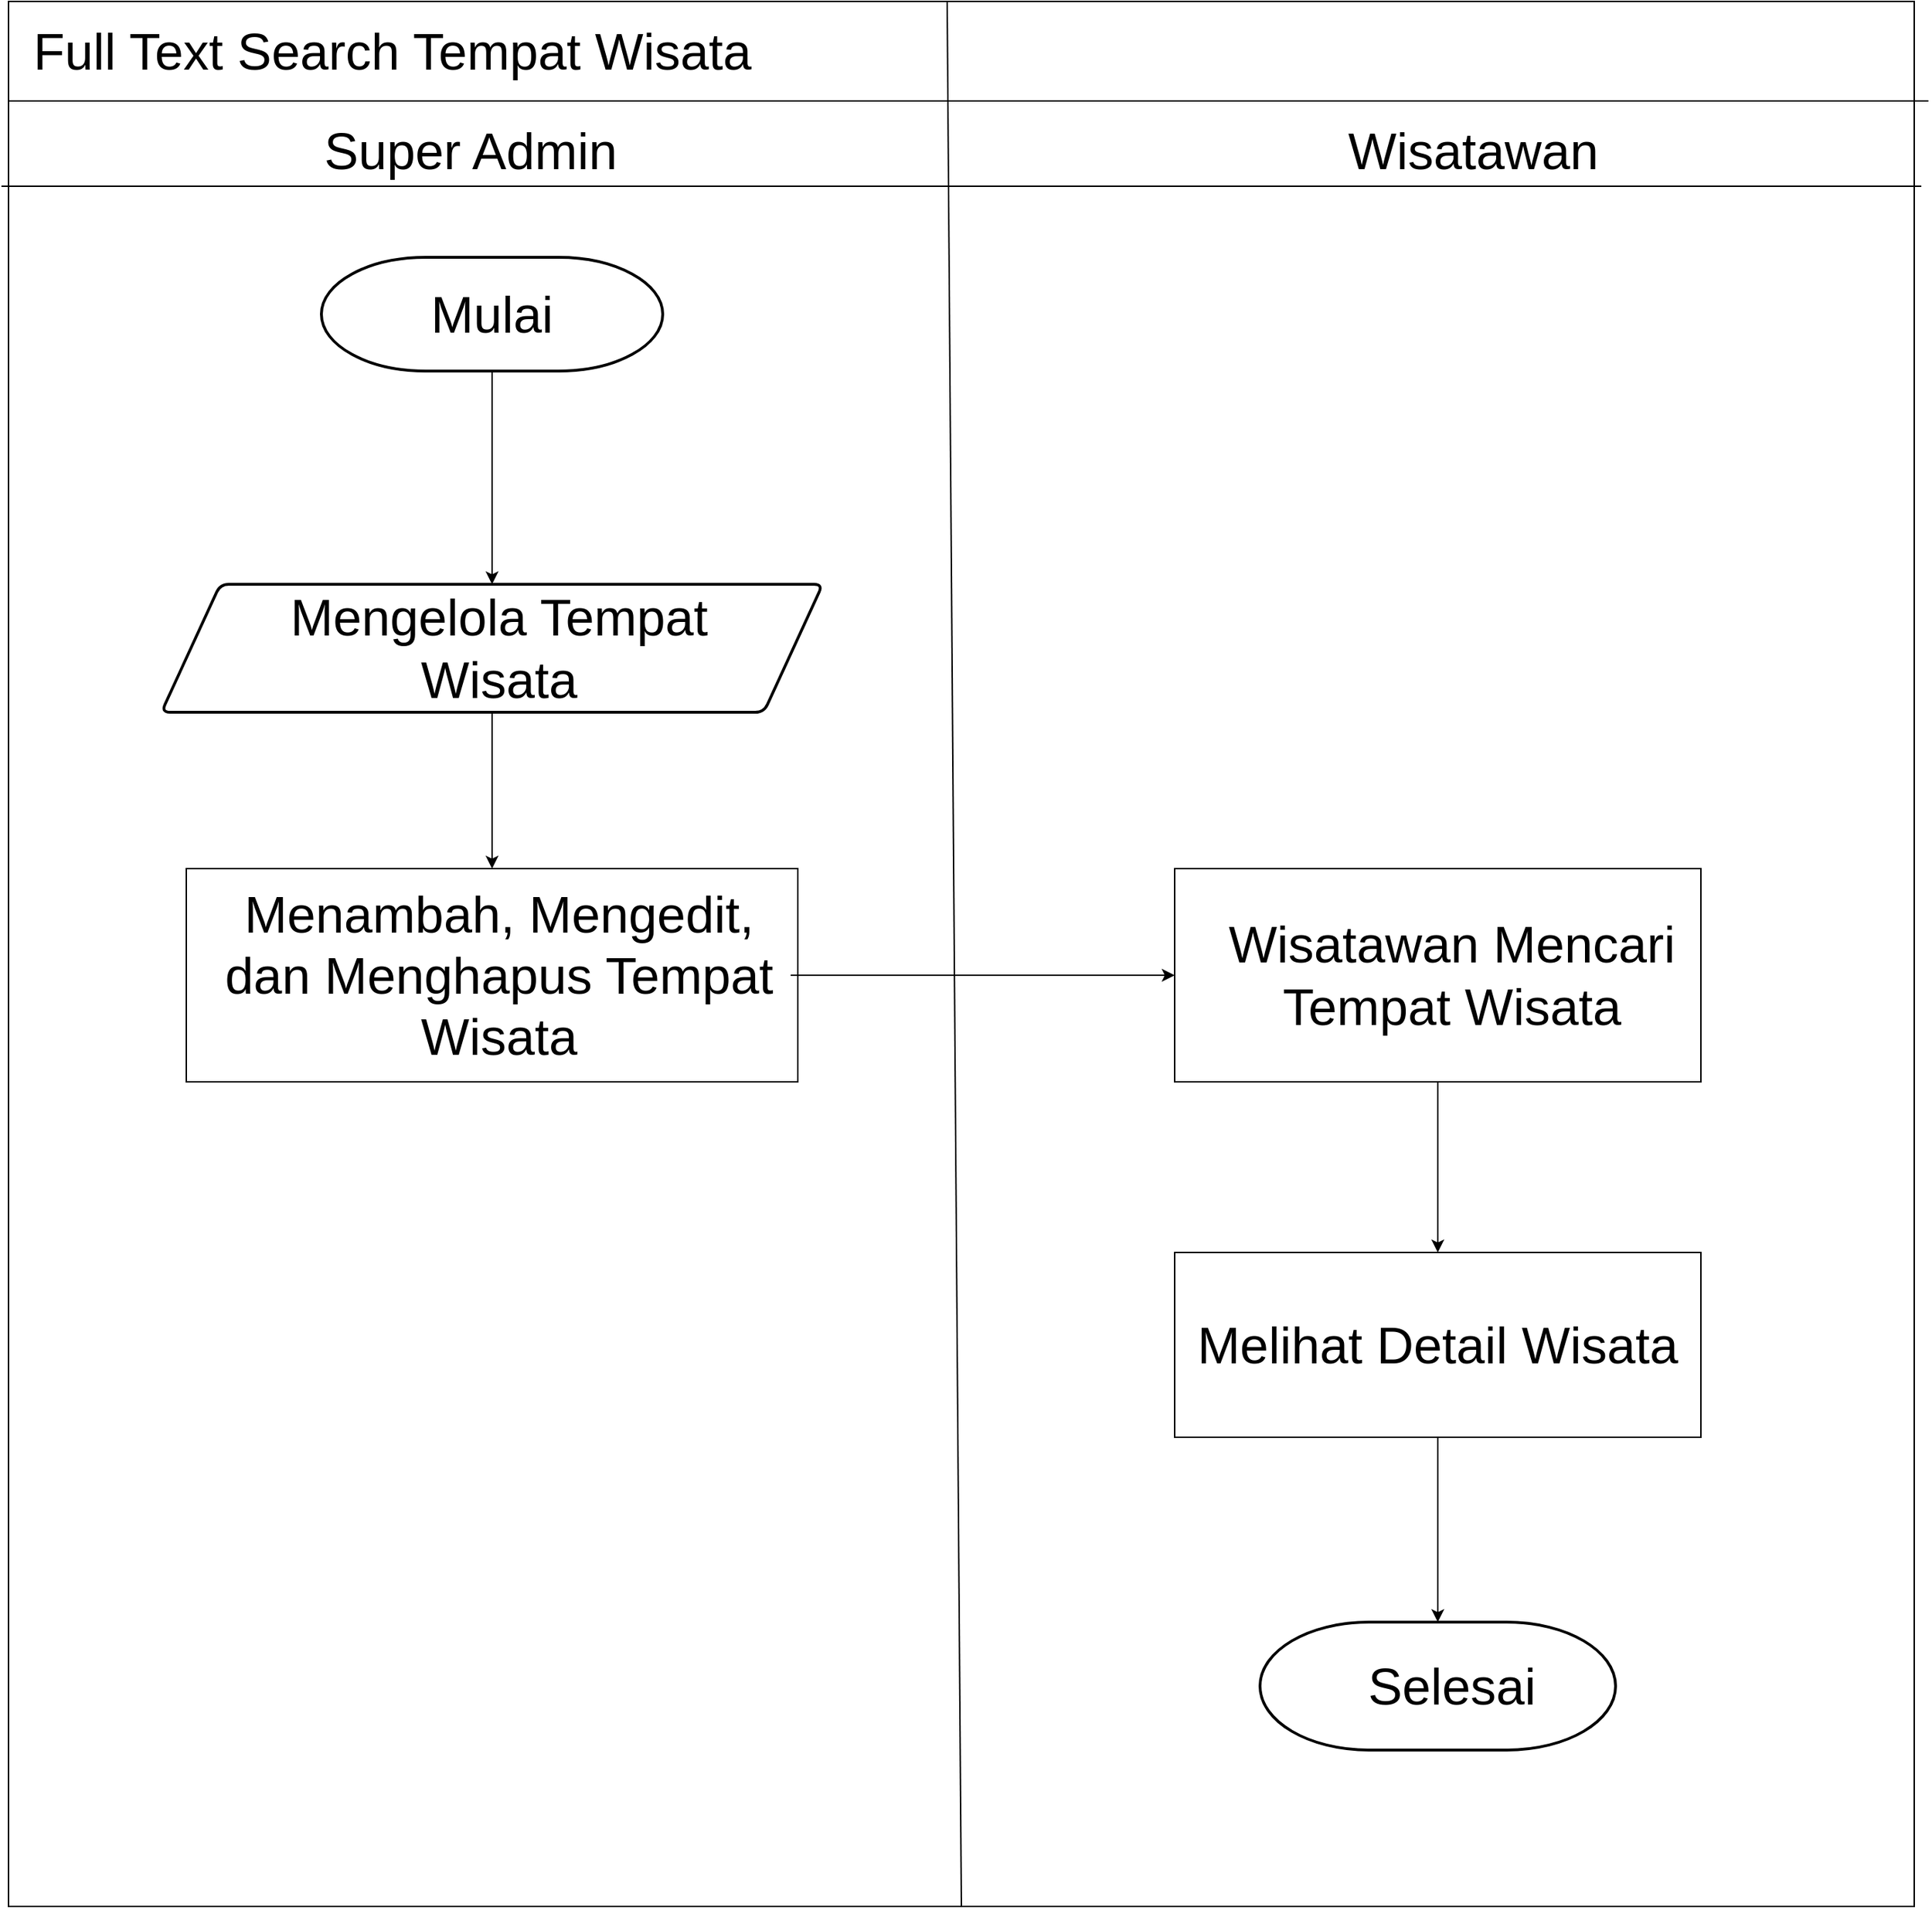 <mxfile version="27.2.0" pages="7">
  <diagram name="Flowmap Diagram" id="mwyaXEYquuUbOgNk0wsL">
    <mxGraphModel dx="2127" dy="1606" grid="1" gridSize="10" guides="1" tooltips="1" connect="1" arrows="1" fold="1" page="1" pageScale="1" pageWidth="850" pageHeight="1100" math="0" shadow="0">
      <root>
        <mxCell id="0" />
        <mxCell id="1" parent="0" />
        <mxCell id="KlrCM_-dUN8y_4gdPbBI-7" value="" style="whiteSpace=wrap;html=1;aspect=fixed;" vertex="1" parent="1">
          <mxGeometry x="980" y="990" width="1340" height="1340" as="geometry" />
        </mxCell>
        <mxCell id="KlrCM_-dUN8y_4gdPbBI-8" value="" style="endArrow=none;html=1;rounded=0;exitX=0;exitY=0.112;exitDx=0;exitDy=0;exitPerimeter=0;" edge="1" parent="1">
          <mxGeometry width="50" height="50" relative="1" as="geometry">
            <mxPoint x="980" y="1060" as="sourcePoint" />
            <mxPoint x="2330" y="1060" as="targetPoint" />
            <Array as="points" />
          </mxGeometry>
        </mxCell>
        <mxCell id="KlrCM_-dUN8y_4gdPbBI-9" value="" style="endArrow=none;html=1;rounded=0;exitX=0;exitY=0.112;exitDx=0;exitDy=0;exitPerimeter=0;" edge="1" parent="1">
          <mxGeometry width="50" height="50" relative="1" as="geometry">
            <mxPoint x="975" y="1120" as="sourcePoint" />
            <mxPoint x="2325" y="1120" as="targetPoint" />
            <Array as="points" />
          </mxGeometry>
        </mxCell>
        <mxCell id="KlrCM_-dUN8y_4gdPbBI-10" value="" style="endArrow=none;html=1;rounded=0;entryX=0.5;entryY=0;entryDx=0;entryDy=0;exitX=0.5;exitY=1;exitDx=0;exitDy=0;" edge="1" parent="1" source="KlrCM_-dUN8y_4gdPbBI-7">
          <mxGeometry width="50" height="50" relative="1" as="geometry">
            <mxPoint x="2310" y="1650.29" as="sourcePoint" />
            <mxPoint x="1640" y="990" as="targetPoint" />
            <Array as="points" />
          </mxGeometry>
        </mxCell>
        <mxCell id="KlrCM_-dUN8y_4gdPbBI-13" value="&lt;font style=&quot;font-size: 36px;&quot;&gt;Super Admin&lt;/font&gt;" style="text;html=1;align=center;verticalAlign=middle;whiteSpace=wrap;rounded=0;" vertex="1" parent="1">
          <mxGeometry x="1190" y="1080" width="230" height="30" as="geometry" />
        </mxCell>
        <mxCell id="KlrCM_-dUN8y_4gdPbBI-14" value="&lt;font style=&quot;font-size: 36px;&quot;&gt;Wisatawan&lt;/font&gt;" style="text;html=1;align=center;verticalAlign=middle;whiteSpace=wrap;rounded=0;" vertex="1" parent="1">
          <mxGeometry x="1895" y="1080" width="230" height="30" as="geometry" />
        </mxCell>
        <mxCell id="KlrCM_-dUN8y_4gdPbBI-15" value="&lt;font style=&quot;font-size: 36px;&quot;&gt;Full Text Search Tempat Wisata&lt;/font&gt;" style="text;html=1;align=center;verticalAlign=middle;whiteSpace=wrap;rounded=0;" vertex="1" parent="1">
          <mxGeometry x="980" y="1010" width="540" height="30" as="geometry" />
        </mxCell>
        <mxCell id="KlrCM_-dUN8y_4gdPbBI-39" style="edgeStyle=orthogonalEdgeStyle;rounded=0;orthogonalLoop=1;jettySize=auto;html=1;entryX=0.5;entryY=0;entryDx=0;entryDy=0;" edge="1" parent="1" source="KlrCM_-dUN8y_4gdPbBI-16" target="KlrCM_-dUN8y_4gdPbBI-20">
          <mxGeometry relative="1" as="geometry" />
        </mxCell>
        <mxCell id="KlrCM_-dUN8y_4gdPbBI-16" value="" style="strokeWidth=2;html=1;shape=mxgraph.flowchart.terminator;whiteSpace=wrap;" vertex="1" parent="1">
          <mxGeometry x="1200" y="1170" width="240" height="80" as="geometry" />
        </mxCell>
        <mxCell id="KlrCM_-dUN8y_4gdPbBI-17" value="&lt;font style=&quot;font-size: 36px;&quot;&gt;Mulai&lt;/font&gt;" style="text;html=1;align=center;verticalAlign=middle;whiteSpace=wrap;rounded=0;" vertex="1" parent="1">
          <mxGeometry x="1290" y="1195" width="60" height="30" as="geometry" />
        </mxCell>
        <mxCell id="KlrCM_-dUN8y_4gdPbBI-31" style="edgeStyle=orthogonalEdgeStyle;rounded=0;orthogonalLoop=1;jettySize=auto;html=1;exitX=1;exitY=1;exitDx=0;exitDy=0;entryX=1;entryY=0.75;entryDx=0;entryDy=0;" edge="1" parent="1" source="KlrCM_-dUN8y_4gdPbBI-20" target="KlrCM_-dUN8y_4gdPbBI-22">
          <mxGeometry relative="1" as="geometry" />
        </mxCell>
        <mxCell id="KlrCM_-dUN8y_4gdPbBI-40" style="edgeStyle=orthogonalEdgeStyle;rounded=0;orthogonalLoop=1;jettySize=auto;html=1;entryX=0.5;entryY=0;entryDx=0;entryDy=0;" edge="1" parent="1" source="KlrCM_-dUN8y_4gdPbBI-20" target="KlrCM_-dUN8y_4gdPbBI-23">
          <mxGeometry relative="1" as="geometry" />
        </mxCell>
        <mxCell id="KlrCM_-dUN8y_4gdPbBI-20" value="" style="shape=parallelogram;html=1;strokeWidth=2;perimeter=parallelogramPerimeter;whiteSpace=wrap;rounded=1;arcSize=12;size=0.089;" vertex="1" parent="1">
          <mxGeometry x="1087.5" y="1400" width="465" height="90" as="geometry" />
        </mxCell>
        <mxCell id="KlrCM_-dUN8y_4gdPbBI-22" value="&lt;font style=&quot;font-size: 36px;&quot;&gt;Mengelola Tempat Wisata&lt;/font&gt;" style="text;html=1;align=center;verticalAlign=middle;whiteSpace=wrap;rounded=0;" vertex="1" parent="1">
          <mxGeometry x="1150" y="1430" width="350" height="30" as="geometry" />
        </mxCell>
        <mxCell id="KlrCM_-dUN8y_4gdPbBI-23" value="" style="rounded=0;whiteSpace=wrap;html=1;" vertex="1" parent="1">
          <mxGeometry x="1105" y="1600" width="430" height="150" as="geometry" />
        </mxCell>
        <mxCell id="KlrCM_-dUN8y_4gdPbBI-41" style="edgeStyle=orthogonalEdgeStyle;rounded=0;orthogonalLoop=1;jettySize=auto;html=1;entryX=0;entryY=0.5;entryDx=0;entryDy=0;" edge="1" parent="1" source="KlrCM_-dUN8y_4gdPbBI-24" target="KlrCM_-dUN8y_4gdPbBI-32">
          <mxGeometry relative="1" as="geometry" />
        </mxCell>
        <mxCell id="KlrCM_-dUN8y_4gdPbBI-24" value="&lt;font style=&quot;font-size: 36px;&quot;&gt;Menambah, Mengedit, dan Menghapus Tempat Wisata&lt;/font&gt;" style="text;html=1;align=center;verticalAlign=middle;whiteSpace=wrap;rounded=0;" vertex="1" parent="1">
          <mxGeometry x="1120" y="1660" width="410" height="30" as="geometry" />
        </mxCell>
        <mxCell id="KlrCM_-dUN8y_4gdPbBI-42" style="edgeStyle=orthogonalEdgeStyle;rounded=0;orthogonalLoop=1;jettySize=auto;html=1;entryX=0.5;entryY=0;entryDx=0;entryDy=0;" edge="1" parent="1" source="KlrCM_-dUN8y_4gdPbBI-32" target="KlrCM_-dUN8y_4gdPbBI-34">
          <mxGeometry relative="1" as="geometry" />
        </mxCell>
        <mxCell id="KlrCM_-dUN8y_4gdPbBI-32" value="" style="rounded=0;whiteSpace=wrap;html=1;" vertex="1" parent="1">
          <mxGeometry x="1800" y="1600" width="370" height="150" as="geometry" />
        </mxCell>
        <mxCell id="KlrCM_-dUN8y_4gdPbBI-33" value="&lt;font style=&quot;font-size: 36px;&quot;&gt;Wisatawan Mencari Tempat Wisata&lt;/font&gt;" style="text;html=1;align=center;verticalAlign=middle;whiteSpace=wrap;rounded=0;" vertex="1" parent="1">
          <mxGeometry x="1830" y="1660" width="330" height="30" as="geometry" />
        </mxCell>
        <mxCell id="KlrCM_-dUN8y_4gdPbBI-34" value="" style="rounded=0;whiteSpace=wrap;html=1;" vertex="1" parent="1">
          <mxGeometry x="1800" y="1870" width="370" height="130" as="geometry" />
        </mxCell>
        <mxCell id="KlrCM_-dUN8y_4gdPbBI-35" value="&lt;font style=&quot;font-size: 36px;&quot;&gt;Melihat Detail Wisata&lt;/font&gt;" style="text;html=1;align=center;verticalAlign=middle;whiteSpace=wrap;rounded=0;" vertex="1" parent="1">
          <mxGeometry x="1810" y="1920" width="350" height="30" as="geometry" />
        </mxCell>
        <mxCell id="KlrCM_-dUN8y_4gdPbBI-36" value="" style="strokeWidth=2;html=1;shape=mxgraph.flowchart.terminator;whiteSpace=wrap;" vertex="1" parent="1">
          <mxGeometry x="1860" y="2130" width="250" height="90" as="geometry" />
        </mxCell>
        <mxCell id="KlrCM_-dUN8y_4gdPbBI-37" value="&lt;font style=&quot;font-size: 36px;&quot;&gt;Selesai&lt;/font&gt;" style="text;html=1;align=center;verticalAlign=middle;whiteSpace=wrap;rounded=0;" vertex="1" parent="1">
          <mxGeometry x="1965" y="2160" width="60" height="30" as="geometry" />
        </mxCell>
        <mxCell id="KlrCM_-dUN8y_4gdPbBI-44" style="edgeStyle=orthogonalEdgeStyle;rounded=0;orthogonalLoop=1;jettySize=auto;html=1;entryX=0.5;entryY=0;entryDx=0;entryDy=0;entryPerimeter=0;" edge="1" parent="1" source="KlrCM_-dUN8y_4gdPbBI-34" target="KlrCM_-dUN8y_4gdPbBI-36">
          <mxGeometry relative="1" as="geometry" />
        </mxCell>
      </root>
    </mxGraphModel>
  </diagram>
  <diagram id="0EAN0d9lwqEd9somsC2X" name="Use Case">
    <mxGraphModel dx="496" dy="2775" grid="1" gridSize="10" guides="1" tooltips="1" connect="1" arrows="1" fold="1" page="1" pageScale="1" pageWidth="827" pageHeight="1169" math="0" shadow="0">
      <root>
        <mxCell id="0" />
        <mxCell id="1" parent="0" />
        <mxCell id="VRBVFvwHJjbUJQA9w3NA-1" value="" style="rounded=0;whiteSpace=wrap;html=1;" parent="1" vertex="1">
          <mxGeometry x="2954" y="-810" width="1535" height="1350" as="geometry" />
        </mxCell>
        <mxCell id="VRBVFvwHJjbUJQA9w3NA-2" value="" style="rounded=1;whiteSpace=wrap;html=1;fillColor=#dae8fc;strokeColor=#6c8ebf;movable=1;resizable=1;rotatable=1;deletable=1;editable=1;locked=0;connectable=1;" parent="1" vertex="1">
          <mxGeometry x="3164" y="-668.744" width="1140" height="1067.485" as="geometry" />
        </mxCell>
        <mxCell id="VRBVFvwHJjbUJQA9w3NA-3" style="rounded=0;orthogonalLoop=1;jettySize=auto;html=1;entryX=0;entryY=0.5;entryDx=0;entryDy=0;" parent="1" source="VRBVFvwHJjbUJQA9w3NA-5" target="VRBVFvwHJjbUJQA9w3NA-28" edge="1">
          <mxGeometry relative="1" as="geometry" />
        </mxCell>
        <mxCell id="VRBVFvwHJjbUJQA9w3NA-4" style="rounded=0;orthogonalLoop=1;jettySize=auto;html=1;entryX=0;entryY=0.5;entryDx=0;entryDy=0;" parent="1" source="VRBVFvwHJjbUJQA9w3NA-5" target="VRBVFvwHJjbUJQA9w3NA-13" edge="1">
          <mxGeometry relative="1" as="geometry" />
        </mxCell>
        <mxCell id="VRBVFvwHJjbUJQA9w3NA-5" value="&lt;font style=&quot;font-size: 29px;&quot;&gt;Super Admin&lt;/font&gt;" style="shape=umlActor;verticalLabelPosition=bottom;verticalAlign=top;html=1;outlineConnect=0;fontStyle=1" parent="1" vertex="1">
          <mxGeometry x="2989" y="-569.816" width="140" height="177.914" as="geometry" />
        </mxCell>
        <mxCell id="VRBVFvwHJjbUJQA9w3NA-6" style="rounded=0;orthogonalLoop=1;jettySize=auto;html=1;" parent="1" source="VRBVFvwHJjbUJQA9w3NA-8" target="VRBVFvwHJjbUJQA9w3NA-13" edge="1">
          <mxGeometry relative="1" as="geometry" />
        </mxCell>
        <mxCell id="VRBVFvwHJjbUJQA9w3NA-7" style="rounded=0;orthogonalLoop=1;jettySize=auto;html=1;entryX=0;entryY=0.5;entryDx=0;entryDy=0;" parent="1" source="VRBVFvwHJjbUJQA9w3NA-8" target="VRBVFvwHJjbUJQA9w3NA-17" edge="1">
          <mxGeometry relative="1" as="geometry" />
        </mxCell>
        <mxCell id="VRBVFvwHJjbUJQA9w3NA-8" value="&lt;font style=&quot;font-size: 29px;&quot;&gt;Admin&lt;/font&gt;" style="shape=umlActor;verticalLabelPosition=bottom;verticalAlign=top;html=1;outlineConnect=0;fontStyle=1" parent="1" vertex="1">
          <mxGeometry x="2984" y="43.988" width="140" height="177.914" as="geometry" />
        </mxCell>
        <mxCell id="VRBVFvwHJjbUJQA9w3NA-9" style="rounded=0;orthogonalLoop=1;jettySize=auto;html=1;entryX=1;entryY=0.5;entryDx=0;entryDy=0;" parent="1" source="VRBVFvwHJjbUJQA9w3NA-11" target="VRBVFvwHJjbUJQA9w3NA-20" edge="1">
          <mxGeometry relative="1" as="geometry" />
        </mxCell>
        <mxCell id="VRBVFvwHJjbUJQA9w3NA-10" style="rounded=0;orthogonalLoop=1;jettySize=auto;html=1;entryX=1;entryY=0.5;entryDx=0;entryDy=0;" parent="1" source="VRBVFvwHJjbUJQA9w3NA-11" target="VRBVFvwHJjbUJQA9w3NA-24" edge="1">
          <mxGeometry relative="1" as="geometry" />
        </mxCell>
        <mxCell id="VRBVFvwHJjbUJQA9w3NA-11" value="&lt;font style=&quot;font-size: 29px;&quot;&gt;Wisatawan&lt;/font&gt;" style="shape=umlActor;verticalLabelPosition=bottom;verticalAlign=top;html=1;outlineConnect=0;fontStyle=1" parent="1" vertex="1">
          <mxGeometry x="4329" y="-258.466" width="140" height="177.914" as="geometry" />
        </mxCell>
        <mxCell id="VRBVFvwHJjbUJQA9w3NA-12" value="&lt;font style=&quot;font-size: 42px;&quot;&gt;Fulltext Search Tempat Wisata&lt;/font&gt;" style="text;html=1;align=center;verticalAlign=middle;whiteSpace=wrap;rounded=0;" parent="1" vertex="1">
          <mxGeometry x="3497.87" y="-756.626" width="406.25" height="26.687" as="geometry" />
        </mxCell>
        <mxCell id="VRBVFvwHJjbUJQA9w3NA-13" value="&lt;font style=&quot;font-size: 40px;&quot;&gt;Login&lt;/font&gt;" style="ellipse;whiteSpace=wrap;html=1;" parent="1" vertex="1">
          <mxGeometry x="3596.32" y="-632.086" width="250.36" height="88.957" as="geometry" />
        </mxCell>
        <mxCell id="VRBVFvwHJjbUJQA9w3NA-14" style="rounded=0;orthogonalLoop=1;jettySize=auto;html=1;entryX=0.5;entryY=0;entryDx=0;entryDy=0;dashed=1;" parent="1" source="VRBVFvwHJjbUJQA9w3NA-17" target="VRBVFvwHJjbUJQA9w3NA-32" edge="1">
          <mxGeometry relative="1" as="geometry" />
        </mxCell>
        <mxCell id="VRBVFvwHJjbUJQA9w3NA-15" style="rounded=0;orthogonalLoop=1;jettySize=auto;html=1;entryX=0.5;entryY=0;entryDx=0;entryDy=0;dashed=1;" parent="1" source="VRBVFvwHJjbUJQA9w3NA-17" target="VRBVFvwHJjbUJQA9w3NA-33" edge="1">
          <mxGeometry relative="1" as="geometry" />
        </mxCell>
        <mxCell id="VRBVFvwHJjbUJQA9w3NA-16" style="rounded=0;orthogonalLoop=1;jettySize=auto;html=1;entryX=0.5;entryY=0;entryDx=0;entryDy=0;dashed=1;" parent="1" source="VRBVFvwHJjbUJQA9w3NA-17" target="VRBVFvwHJjbUJQA9w3NA-34" edge="1">
          <mxGeometry relative="1" as="geometry" />
        </mxCell>
        <mxCell id="VRBVFvwHJjbUJQA9w3NA-17" value="&lt;font style=&quot;font-size: 31px;&quot;&gt;Mengelola Tempat Wisata&lt;/font&gt;" style="ellipse;whiteSpace=wrap;html=1;" parent="1" vertex="1">
          <mxGeometry x="3366" y="-44.967" width="290" height="88.957" as="geometry" />
        </mxCell>
        <mxCell id="VRBVFvwHJjbUJQA9w3NA-18" value="&lt;font style=&quot;font-size: 21px;&quot;&gt;&lt;b&gt;Include&lt;/b&gt;&lt;/font&gt;" style="text;html=1;align=center;verticalAlign=middle;whiteSpace=wrap;rounded=0;" parent="1" vertex="1">
          <mxGeometry x="3306" y="69.998" width="60" height="26.687" as="geometry" />
        </mxCell>
        <mxCell id="VRBVFvwHJjbUJQA9w3NA-19" value="&lt;font style=&quot;font-size: 21px;&quot;&gt;&lt;b&gt;Include&lt;/b&gt;&lt;/font&gt;" style="text;html=1;align=center;verticalAlign=middle;whiteSpace=wrap;rounded=0;" parent="1" vertex="1">
          <mxGeometry x="3434" y="79.996" width="60" height="26.687" as="geometry" />
        </mxCell>
        <mxCell id="VRBVFvwHJjbUJQA9w3NA-20" value="&lt;font style=&quot;font-size: 31px;&quot;&gt;Mencari Tempat Wisata dengan Full-Text Search&lt;/font&gt;" style="ellipse;whiteSpace=wrap;html=1;" parent="1" vertex="1">
          <mxGeometry x="3774" y="-370" width="400" height="88.96" as="geometry" />
        </mxCell>
        <mxCell id="VRBVFvwHJjbUJQA9w3NA-21" value="&lt;font style=&quot;font-size: 21px;&quot;&gt;&lt;b&gt;Include&lt;/b&gt;&lt;/font&gt;" style="text;html=1;align=center;verticalAlign=middle;whiteSpace=wrap;rounded=0;" parent="1" vertex="1">
          <mxGeometry x="3211" y="-427.485" width="60" height="26.687" as="geometry" />
        </mxCell>
        <mxCell id="VRBVFvwHJjbUJQA9w3NA-22" value="&lt;font style=&quot;font-size: 21px;&quot;&gt;&lt;b&gt;Include&lt;/b&gt;&lt;/font&gt;" style="text;html=1;align=center;verticalAlign=middle;whiteSpace=wrap;rounded=0;" parent="1" vertex="1">
          <mxGeometry x="3334" y="-409.693" width="60" height="26.687" as="geometry" />
        </mxCell>
        <mxCell id="VRBVFvwHJjbUJQA9w3NA-23" value="&lt;font style=&quot;font-size: 21px;&quot;&gt;&lt;b&gt;Include&lt;/b&gt;&lt;/font&gt;" style="text;html=1;align=center;verticalAlign=middle;whiteSpace=wrap;rounded=0;" parent="1" vertex="1">
          <mxGeometry x="3481" y="-436.379" width="60" height="26.687" as="geometry" />
        </mxCell>
        <mxCell id="VRBVFvwHJjbUJQA9w3NA-24" value="&lt;font style=&quot;font-size: 31px;&quot;&gt;Melihat Detail Destinasi Wisata&lt;/font&gt;" style="ellipse;whiteSpace=wrap;html=1;" parent="1" vertex="1">
          <mxGeometry x="3764" y="-80.554" width="410" height="88.957" as="geometry" />
        </mxCell>
        <mxCell id="VRBVFvwHJjbUJQA9w3NA-25" style="rounded=0;orthogonalLoop=1;jettySize=auto;html=1;entryX=0.5;entryY=0;entryDx=0;entryDy=0;dashed=1;" parent="1" source="VRBVFvwHJjbUJQA9w3NA-28" target="VRBVFvwHJjbUJQA9w3NA-30" edge="1">
          <mxGeometry relative="1" as="geometry" />
        </mxCell>
        <mxCell id="VRBVFvwHJjbUJQA9w3NA-26" style="rounded=0;orthogonalLoop=1;jettySize=auto;html=1;entryX=0.5;entryY=0;entryDx=0;entryDy=0;dashed=1;" parent="1" source="VRBVFvwHJjbUJQA9w3NA-28" target="VRBVFvwHJjbUJQA9w3NA-29" edge="1">
          <mxGeometry relative="1" as="geometry" />
        </mxCell>
        <mxCell id="VRBVFvwHJjbUJQA9w3NA-27" style="rounded=0;orthogonalLoop=1;jettySize=auto;html=1;dashed=1;" parent="1" source="VRBVFvwHJjbUJQA9w3NA-28" target="VRBVFvwHJjbUJQA9w3NA-31" edge="1">
          <mxGeometry relative="1" as="geometry" />
        </mxCell>
        <mxCell id="VRBVFvwHJjbUJQA9w3NA-28" value="&lt;font style=&quot;font-size: 31px;&quot;&gt;Mengelola Data Admin&lt;/font&gt;" style="ellipse;whiteSpace=wrap;html=1;" parent="1" vertex="1">
          <mxGeometry x="3254" y="-525.337" width="290" height="88.957" as="geometry" />
        </mxCell>
        <mxCell id="VRBVFvwHJjbUJQA9w3NA-29" value="&lt;font style=&quot;font-size: 28px;&quot;&gt;Mengubah Data Admin&lt;/font&gt;" style="ellipse;whiteSpace=wrap;html=1;aspect=fixed;" parent="1" vertex="1">
          <mxGeometry x="3184" y="-359.998" width="133.436" height="133.436" as="geometry" />
        </mxCell>
        <mxCell id="VRBVFvwHJjbUJQA9w3NA-30" value="&lt;font style=&quot;font-size: 28px;&quot;&gt;Menghapus Data Admin&lt;/font&gt;" style="ellipse;whiteSpace=wrap;html=1;aspect=fixed;fontStyle=0" parent="1" vertex="1">
          <mxGeometry x="3344" y="-359.998" width="133.436" height="133.436" as="geometry" />
        </mxCell>
        <mxCell id="VRBVFvwHJjbUJQA9w3NA-31" value="&lt;font style=&quot;font-size: 28px;&quot;&gt;Menambah Data Admin&lt;/font&gt;" style="ellipse;whiteSpace=wrap;html=1;aspect=fixed;fontStyle=0" parent="1" vertex="1">
          <mxGeometry x="3522.56" y="-359.998" width="133.436" height="133.436" as="geometry" />
        </mxCell>
        <mxCell id="VRBVFvwHJjbUJQA9w3NA-32" value="&lt;font style=&quot;font-size: 28px;&quot;&gt;Mengubah Tempat Wisata&lt;/font&gt;" style="ellipse;whiteSpace=wrap;html=1;aspect=fixed;" parent="1" vertex="1">
          <mxGeometry x="3244" y="130.002" width="133.436" height="133.436" as="geometry" />
        </mxCell>
        <mxCell id="VRBVFvwHJjbUJQA9w3NA-33" value="&lt;font style=&quot;font-size: 28px;&quot;&gt;Menghapus Tempat Wisata&lt;/font&gt;" style="ellipse;whiteSpace=wrap;html=1;aspect=fixed;fontStyle=0" parent="1" vertex="1">
          <mxGeometry x="3434" y="137.392" width="133.436" height="133.436" as="geometry" />
        </mxCell>
        <mxCell id="VRBVFvwHJjbUJQA9w3NA-34" value="&lt;font style=&quot;font-size: 28px;&quot;&gt;Menambah Tempat Wisata&lt;/font&gt;" style="ellipse;whiteSpace=wrap;html=1;aspect=fixed;fontStyle=0" parent="1" vertex="1">
          <mxGeometry x="3634.28" y="110.702" width="133.436" height="133.436" as="geometry" />
        </mxCell>
        <mxCell id="VRBVFvwHJjbUJQA9w3NA-35" value="&lt;font style=&quot;font-size: 21px;&quot;&gt;&lt;b&gt;Include&lt;/b&gt;&lt;/font&gt;" style="text;html=1;align=center;verticalAlign=middle;whiteSpace=wrap;rounded=0;" parent="1" vertex="1">
          <mxGeometry x="3596" y="84.016" width="60" height="26.687" as="geometry" />
        </mxCell>
      </root>
    </mxGraphModel>
  </diagram>
  <diagram id="F8pK6W1TTJjtrMikFe0K" name="erd">
    <mxGraphModel dx="3303" dy="4165" grid="1" gridSize="10" guides="1" tooltips="1" connect="1" arrows="1" fold="1" page="1" pageScale="1" pageWidth="850" pageHeight="1100" math="0" shadow="0">
      <root>
        <mxCell id="0" />
        <mxCell id="1" parent="0" />
        <mxCell id="pIxwQyYfcKhYZbTwnt9l-132" value="" style="rounded=0;whiteSpace=wrap;html=1;" parent="1" vertex="1">
          <mxGeometry x="-1275" y="-3030" width="830" height="560" as="geometry" />
        </mxCell>
        <mxCell id="pIxwQyYfcKhYZbTwnt9l-110" value="SuperAdmin" style="swimlane;fontStyle=1;align=center;verticalAlign=top;childLayout=stackLayout;horizontal=1;startSize=26;horizontalStack=0;resizeParent=1;resizeParentMax=0;resizeLast=0;collapsible=1;marginBottom=0;whiteSpace=wrap;html=1;" parent="1" vertex="1">
          <mxGeometry x="-1185" y="-2930.004" width="160" height="145.913" as="geometry" />
        </mxCell>
        <mxCell id="pIxwQyYfcKhYZbTwnt9l-111" value="&lt;span style=&quot;background-color: initial;&quot;&gt;- id: int&lt;/span&gt;&lt;br&gt;&lt;span style=&quot;background-color: initial;&quot;&gt;- nama: string&lt;/span&gt;&lt;br&gt;&lt;span style=&quot;background-color: initial;&quot;&gt;- email: string&lt;/span&gt;&lt;br&gt;&lt;span style=&quot;background-color: initial;&quot;&gt;- password: string&lt;/span&gt;" style="text;strokeColor=none;fillColor=none;align=left;verticalAlign=top;spacingLeft=4;spacingRight=4;overflow=hidden;rotatable=0;points=[[0,0.5],[1,0.5]];portConstraint=eastwest;whiteSpace=wrap;html=1;" parent="pIxwQyYfcKhYZbTwnt9l-110" vertex="1">
          <mxGeometry y="26" width="160" height="70" as="geometry" />
        </mxCell>
        <mxCell id="pIxwQyYfcKhYZbTwnt9l-112" value="" style="line;strokeWidth=1;fillColor=none;align=left;verticalAlign=middle;spacingTop=-1;spacingLeft=3;spacingRight=3;rotatable=0;labelPosition=right;points=[];portConstraint=eastwest;strokeColor=inherit;" parent="pIxwQyYfcKhYZbTwnt9l-110" vertex="1">
          <mxGeometry y="96" width="160" height="5.704" as="geometry" />
        </mxCell>
        <mxCell id="pIxwQyYfcKhYZbTwnt9l-113" value="&lt;span style=&quot;background-color: initial;&quot;&gt;+ login()&lt;/span&gt;&lt;br&gt;&lt;span style=&quot;background-color: initial;&quot;&gt;+ kelolaDestinasiWisata()&lt;/span&gt;" style="text;strokeColor=none;fillColor=none;align=left;verticalAlign=top;spacingLeft=4;spacingRight=4;overflow=hidden;rotatable=0;points=[[0,0.5],[1,0.5]];portConstraint=eastwest;whiteSpace=wrap;html=1;" parent="pIxwQyYfcKhYZbTwnt9l-110" vertex="1">
          <mxGeometry y="101.704" width="160" height="44.209" as="geometry" />
        </mxCell>
        <mxCell id="pIxwQyYfcKhYZbTwnt9l-118" value="Wisatawan" style="swimlane;fontStyle=1;align=center;verticalAlign=top;childLayout=stackLayout;horizontal=1;startSize=26;horizontalStack=0;resizeParent=1;resizeParentMax=0;resizeLast=0;collapsible=1;marginBottom=0;whiteSpace=wrap;html=1;" parent="1" vertex="1">
          <mxGeometry x="-715" y="-2915.822" width="190" height="83.043" as="geometry" />
        </mxCell>
        <mxCell id="pIxwQyYfcKhYZbTwnt9l-120" value="" style="line;strokeWidth=1;fillColor=none;align=left;verticalAlign=middle;spacingTop=-1;spacingLeft=3;spacingRight=3;rotatable=0;labelPosition=right;points=[];portConstraint=eastwest;strokeColor=inherit;" parent="pIxwQyYfcKhYZbTwnt9l-118" vertex="1">
          <mxGeometry y="26" width="190" height="5.704" as="geometry" />
        </mxCell>
        <mxCell id="pIxwQyYfcKhYZbTwnt9l-121" value="+ cariWisata(keyword: string)&lt;div&gt;+ lihatDestinasi()&lt;/div&gt;&lt;div&gt;+ tambahReview()&lt;/div&gt;" style="text;strokeColor=none;fillColor=none;align=left;verticalAlign=top;spacingLeft=4;spacingRight=4;overflow=hidden;rotatable=0;points=[[0,0.5],[1,0.5]];portConstraint=eastwest;whiteSpace=wrap;html=1;" parent="pIxwQyYfcKhYZbTwnt9l-118" vertex="1">
          <mxGeometry y="31.704" width="190" height="51.339" as="geometry" />
        </mxCell>
        <mxCell id="pIxwQyYfcKhYZbTwnt9l-122" value="DestinasiWisata" style="swimlane;fontStyle=1;align=center;verticalAlign=top;childLayout=stackLayout;horizontal=1;startSize=26;horizontalStack=0;resizeParent=1;resizeParentMax=0;resizeLast=0;collapsible=1;marginBottom=0;whiteSpace=wrap;html=1;" parent="1" vertex="1">
          <mxGeometry x="-795" y="-2710.001" width="160" height="167.043" as="geometry" />
        </mxCell>
        <mxCell id="pIxwQyYfcKhYZbTwnt9l-123" value="- id: int&lt;div&gt;- nama: string&lt;/div&gt;&lt;div&gt;- lokasi: string&lt;/div&gt;&lt;div&gt;- deskripsi: string&lt;/div&gt;&lt;div&gt;- kategori: string&lt;/div&gt;" style="text;strokeColor=none;fillColor=none;align=left;verticalAlign=top;spacingLeft=4;spacingRight=4;overflow=hidden;rotatable=0;points=[[0,0.5],[1,0.5]];portConstraint=eastwest;whiteSpace=wrap;html=1;" parent="pIxwQyYfcKhYZbTwnt9l-122" vertex="1">
          <mxGeometry y="26" width="160" height="84" as="geometry" />
        </mxCell>
        <mxCell id="pIxwQyYfcKhYZbTwnt9l-124" value="" style="line;strokeWidth=1;fillColor=none;align=left;verticalAlign=middle;spacingTop=-1;spacingLeft=3;spacingRight=3;rotatable=0;labelPosition=right;points=[];portConstraint=eastwest;strokeColor=inherit;" parent="pIxwQyYfcKhYZbTwnt9l-122" vertex="1">
          <mxGeometry y="110" width="160" height="5.704" as="geometry" />
        </mxCell>
        <mxCell id="pIxwQyYfcKhYZbTwnt9l-125" value="&lt;span style=&quot;background-color: initial;&quot;&gt;+ tambahDestinasi()&lt;/span&gt;&lt;br&gt;&lt;span style=&quot;background-color: initial;&quot;&gt;+ updateDestinasi()&lt;/span&gt;&lt;br&gt;&lt;span style=&quot;background-color: initial;&quot;&gt;+ hapusDestinasi()&lt;/span&gt;" style="text;strokeColor=none;fillColor=none;align=left;verticalAlign=top;spacingLeft=4;spacingRight=4;overflow=hidden;rotatable=0;points=[[0,0.5],[1,0.5]];portConstraint=eastwest;whiteSpace=wrap;html=1;" parent="pIxwQyYfcKhYZbTwnt9l-122" vertex="1">
          <mxGeometry y="115.704" width="160" height="51.339" as="geometry" />
        </mxCell>
        <mxCell id="pIxwQyYfcKhYZbTwnt9l-129" style="edgeStyle=orthogonalEdgeStyle;rounded=0;orthogonalLoop=1;jettySize=auto;html=1;entryX=0.518;entryY=0.998;entryDx=0;entryDy=0;entryPerimeter=0;" parent="1" source="pIxwQyYfcKhYZbTwnt9l-123" target="pIxwQyYfcKhYZbTwnt9l-121" edge="1">
          <mxGeometry relative="1" as="geometry">
            <Array as="points">
              <mxPoint x="-575" y="-2642" />
              <mxPoint x="-575" y="-2739" />
              <mxPoint x="-617" y="-2739" />
            </Array>
          </mxGeometry>
        </mxCell>
        <mxCell id="pIxwQyYfcKhYZbTwnt9l-130" value="M" style="edgeLabel;html=1;align=center;verticalAlign=middle;resizable=0;points=[];" parent="pIxwQyYfcKhYZbTwnt9l-129" vertex="1" connectable="0">
          <mxGeometry x="-0.793" y="-2" relative="1" as="geometry">
            <mxPoint as="offset" />
          </mxGeometry>
        </mxCell>
        <mxCell id="pIxwQyYfcKhYZbTwnt9l-131" value="N" style="edgeLabel;html=1;align=center;verticalAlign=middle;resizable=0;points=[];" parent="pIxwQyYfcKhYZbTwnt9l-129" vertex="1" connectable="0">
          <mxGeometry x="0.778" y="-1" relative="1" as="geometry">
            <mxPoint as="offset" />
          </mxGeometry>
        </mxCell>
        <mxCell id="pIxwQyYfcKhYZbTwnt9l-133" value="&lt;font style=&quot;font-size: 40px;&quot;&gt;&lt;b&gt;Class Diagram&lt;/b&gt;&lt;/font&gt;" style="text;html=1;align=center;verticalAlign=middle;whiteSpace=wrap;rounded=0;" parent="1" vertex="1">
          <mxGeometry x="-1015" y="-3000" width="310" height="30" as="geometry" />
        </mxCell>
        <mxCell id="M5Kizw-kOG2HHGpPeHdc-1" style="edgeStyle=orthogonalEdgeStyle;rounded=0;orthogonalLoop=1;jettySize=auto;html=1;entryX=0;entryY=0.5;entryDx=0;entryDy=0;" edge="1" parent="1" source="pIxwQyYfcKhYZbTwnt9l-111" target="pIxwQyYfcKhYZbTwnt9l-123">
          <mxGeometry relative="1" as="geometry" />
        </mxCell>
        <mxCell id="M5Kizw-kOG2HHGpPeHdc-2" value="1" style="edgeLabel;html=1;align=center;verticalAlign=middle;resizable=0;points=[];" vertex="1" connectable="0" parent="M5Kizw-kOG2HHGpPeHdc-1">
          <mxGeometry x="-0.677" y="-1" relative="1" as="geometry">
            <mxPoint as="offset" />
          </mxGeometry>
        </mxCell>
        <mxCell id="M5Kizw-kOG2HHGpPeHdc-3" value="M" style="edgeLabel;html=1;align=center;verticalAlign=middle;resizable=0;points=[];" vertex="1" connectable="0" parent="M5Kizw-kOG2HHGpPeHdc-1">
          <mxGeometry x="0.758" y="-1" relative="1" as="geometry">
            <mxPoint as="offset" />
          </mxGeometry>
        </mxCell>
      </root>
    </mxGraphModel>
  </diagram>
  <diagram id="_uODGemDPQRE_Cq_3va6" name="Activity dan Sequence Login Logout">
    <mxGraphModel dx="5951" dy="2248" grid="1" gridSize="10" guides="1" tooltips="1" connect="1" arrows="1" fold="1" page="1" pageScale="1" pageWidth="827" pageHeight="1169" background="#ffffff" math="0" shadow="0">
      <root>
        <mxCell id="0" />
        <mxCell id="1" parent="0" />
        <mxCell id="-sFLMSSclQf5qdNU5l9J-1" value="" style="group" parent="1" vertex="1" connectable="0">
          <mxGeometry x="180" y="280" width="1640" height="1440" as="geometry" />
        </mxCell>
        <mxCell id="-sFLMSSclQf5qdNU5l9J-2" value="" style="rounded=0;whiteSpace=wrap;html=1;" parent="-sFLMSSclQf5qdNU5l9J-1" vertex="1">
          <mxGeometry width="1640" height="1440" as="geometry" />
        </mxCell>
        <mxCell id="-sFLMSSclQf5qdNU5l9J-3" value="" style="endArrow=none;html=1;rounded=0;entryX=0;entryY=0.25;entryDx=0;entryDy=0;exitX=0.999;exitY=0.05;exitDx=0;exitDy=0;exitPerimeter=0;" parent="-sFLMSSclQf5qdNU5l9J-1" source="-sFLMSSclQf5qdNU5l9J-2" edge="1">
          <mxGeometry width="50" height="50" relative="1" as="geometry">
            <mxPoint x="1272.051" y="70" as="sourcePoint" />
            <mxPoint y="70" as="targetPoint" />
          </mxGeometry>
        </mxCell>
        <mxCell id="-sFLMSSclQf5qdNU5l9J-4" value="&lt;font style=&quot;font-size: 35px;&quot;&gt;Login dan Logout&lt;/font&gt;" style="text;html=1;align=center;verticalAlign=middle;whiteSpace=wrap;rounded=0;" parent="-sFLMSSclQf5qdNU5l9J-1" vertex="1">
          <mxGeometry x="657.051" y="20" width="378.462" height="30" as="geometry" />
        </mxCell>
        <mxCell id="-sFLMSSclQf5qdNU5l9J-5" value="" style="endArrow=none;html=1;rounded=0;entryX=0;entryY=0.25;entryDx=0;entryDy=0;exitX=1;exitY=0.111;exitDx=0;exitDy=0;exitPerimeter=0;" parent="-sFLMSSclQf5qdNU5l9J-1" source="-sFLMSSclQf5qdNU5l9J-2" edge="1">
          <mxGeometry width="50" height="50" relative="1" as="geometry">
            <mxPoint x="1272.051" y="160" as="sourcePoint" />
            <mxPoint y="160" as="targetPoint" />
          </mxGeometry>
        </mxCell>
        <mxCell id="-sFLMSSclQf5qdNU5l9J-6" value="" style="endArrow=none;html=1;rounded=0;" parent="-sFLMSSclQf5qdNU5l9J-1" edge="1">
          <mxGeometry width="50" height="50" relative="1" as="geometry">
            <mxPoint x="525.641" y="80" as="sourcePoint" />
            <mxPoint x="525.641" y="1440" as="targetPoint" />
          </mxGeometry>
        </mxCell>
        <mxCell id="-sFLMSSclQf5qdNU5l9J-7" value="&lt;font style=&quot;font-size: 35px;&quot;&gt;Super Admin&amp;nbsp;&lt;/font&gt;" style="text;html=1;align=center;verticalAlign=middle;whiteSpace=wrap;rounded=0;" parent="-sFLMSSclQf5qdNU5l9J-1" vertex="1">
          <mxGeometry x="60.974" y="100" width="441.538" height="30" as="geometry" />
        </mxCell>
        <mxCell id="-sFLMSSclQf5qdNU5l9J-8" value="&lt;font style=&quot;font-size: 35px;&quot;&gt;Sistem Full Text Search&lt;/font&gt;" style="text;html=1;align=center;verticalAlign=middle;whiteSpace=wrap;rounded=0;" parent="-sFLMSSclQf5qdNU5l9J-1" vertex="1">
          <mxGeometry x="853.641" y="100" width="467.821" height="30" as="geometry" />
        </mxCell>
        <mxCell id="-sFLMSSclQf5qdNU5l9J-9" style="edgeStyle=orthogonalEdgeStyle;rounded=0;orthogonalLoop=1;jettySize=auto;html=1;entryX=0.5;entryY=0;entryDx=0;entryDy=0;endArrow=classic;endFill=1;" parent="-sFLMSSclQf5qdNU5l9J-1" source="-sFLMSSclQf5qdNU5l9J-10" target="-sFLMSSclQf5qdNU5l9J-12" edge="1">
          <mxGeometry relative="1" as="geometry" />
        </mxCell>
        <mxCell id="-sFLMSSclQf5qdNU5l9J-10" value="" style="ellipse;whiteSpace=wrap;html=1;aspect=fixed;fillColor=#5d5b5b;" parent="-sFLMSSclQf5qdNU5l9J-1" vertex="1">
          <mxGeometry x="222.819" y="205" width="80" height="80" as="geometry" />
        </mxCell>
        <mxCell id="-sFLMSSclQf5qdNU5l9J-11" style="edgeStyle=orthogonalEdgeStyle;rounded=0;orthogonalLoop=1;jettySize=auto;html=1;entryX=0.5;entryY=0;entryDx=0;entryDy=0;" parent="-sFLMSSclQf5qdNU5l9J-1" source="-sFLMSSclQf5qdNU5l9J-12" target="-sFLMSSclQf5qdNU5l9J-21" edge="1">
          <mxGeometry relative="1" as="geometry" />
        </mxCell>
        <mxCell id="-sFLMSSclQf5qdNU5l9J-30" value="&lt;font style=&quot;font-size: 25px;&quot;&gt;Iya&lt;/font&gt;" style="edgeLabel;html=1;align=center;verticalAlign=middle;resizable=0;points=[];" parent="-sFLMSSclQf5qdNU5l9J-11" vertex="1" connectable="0">
          <mxGeometry x="-0.037" y="1" relative="1" as="geometry">
            <mxPoint x="-1" as="offset" />
          </mxGeometry>
        </mxCell>
        <mxCell id="-sFLMSSclQf5qdNU5l9J-12" value="&lt;font style=&quot;font-size: 25px;&quot;&gt;Mengisi Form Login (Email dan Password)&lt;/font&gt;" style="rounded=1;whiteSpace=wrap;html=1;" parent="-sFLMSSclQf5qdNU5l9J-1" vertex="1">
          <mxGeometry x="84.103" y="380" width="357.436" height="90" as="geometry" />
        </mxCell>
        <mxCell id="-sFLMSSclQf5qdNU5l9J-13" value="" style="ellipse;shape=doubleEllipse;html=1;dashed=0;whiteSpace=wrap;aspect=fixed;fillColor=#5D5B5B;strokeColor=#ffffff;" parent="-sFLMSSclQf5qdNU5l9J-1" vertex="1">
          <mxGeometry x="222.819" y="1293" width="80" height="80" as="geometry" />
        </mxCell>
        <mxCell id="-sFLMSSclQf5qdNU5l9J-14" style="edgeStyle=orthogonalEdgeStyle;rounded=0;orthogonalLoop=1;jettySize=auto;html=1;entryX=0.5;entryY=0;entryDx=0;entryDy=0;" parent="-sFLMSSclQf5qdNU5l9J-1" source="-sFLMSSclQf5qdNU5l9J-21" target="-sFLMSSclQf5qdNU5l9J-23" edge="1">
          <mxGeometry relative="1" as="geometry">
            <Array as="points">
              <mxPoint x="1094" y="910" />
            </Array>
          </mxGeometry>
        </mxCell>
        <mxCell id="-sFLMSSclQf5qdNU5l9J-15" value="&lt;font style=&quot;font-size: 25px;&quot;&gt;Super Admin&lt;/font&gt;" style="edgeLabel;html=1;align=center;verticalAlign=middle;resizable=0;points=[];" parent="-sFLMSSclQf5qdNU5l9J-14" vertex="1" connectable="0">
          <mxGeometry x="0.373" relative="1" as="geometry">
            <mxPoint as="offset" />
          </mxGeometry>
        </mxCell>
        <mxCell id="-sFLMSSclQf5qdNU5l9J-19" style="edgeStyle=orthogonalEdgeStyle;rounded=0;orthogonalLoop=1;jettySize=auto;html=1;entryX=0.5;entryY=1;entryDx=0;entryDy=0;" parent="-sFLMSSclQf5qdNU5l9J-1" source="-sFLMSSclQf5qdNU5l9J-21" target="-sFLMSSclQf5qdNU5l9J-12" edge="1">
          <mxGeometry relative="1" as="geometry" />
        </mxCell>
        <mxCell id="-sFLMSSclQf5qdNU5l9J-20" value="&lt;font style=&quot;font-size: 25px;&quot;&gt;Tidak&lt;/font&gt;" style="edgeLabel;html=1;align=center;verticalAlign=middle;resizable=0;points=[];" parent="-sFLMSSclQf5qdNU5l9J-19" vertex="1" connectable="0">
          <mxGeometry x="-0.305" y="2" relative="1" as="geometry">
            <mxPoint as="offset" />
          </mxGeometry>
        </mxCell>
        <mxCell id="-sFLMSSclQf5qdNU5l9J-21" value="&lt;font style=&quot;font-size: 25px;&quot;&gt;Autentikasi&lt;/font&gt;" style="rhombus;whiteSpace=wrap;html=1;" parent="-sFLMSSclQf5qdNU5l9J-1" vertex="1">
          <mxGeometry x="877.558" y="515" width="433.654" height="160" as="geometry" />
        </mxCell>
        <mxCell id="-sFLMSSclQf5qdNU5l9J-22" style="edgeStyle=orthogonalEdgeStyle;rounded=0;orthogonalLoop=1;jettySize=auto;html=1;entryX=0.5;entryY=0;entryDx=0;entryDy=0;" parent="-sFLMSSclQf5qdNU5l9J-1" source="-sFLMSSclQf5qdNU5l9J-23" target="-sFLMSSclQf5qdNU5l9J-29" edge="1">
          <mxGeometry relative="1" as="geometry">
            <Array as="points">
              <mxPoint x="1094" y="1110" />
            </Array>
          </mxGeometry>
        </mxCell>
        <mxCell id="-sFLMSSclQf5qdNU5l9J-23" value="&lt;font style=&quot;font-size: 25px;&quot;&gt;Menampilkan Dashboard Super Admin&lt;/font&gt;" style="rounded=1;whiteSpace=wrap;html=1;" parent="-sFLMSSclQf5qdNU5l9J-1" vertex="1">
          <mxGeometry x="915.67" y="940" width="357.436" height="90" as="geometry" />
        </mxCell>
        <mxCell id="-sFLMSSclQf5qdNU5l9J-26" style="edgeStyle=orthogonalEdgeStyle;rounded=0;orthogonalLoop=1;jettySize=auto;html=1;entryX=0.5;entryY=0;entryDx=0;entryDy=0;" parent="-sFLMSSclQf5qdNU5l9J-1" source="-sFLMSSclQf5qdNU5l9J-27" target="-sFLMSSclQf5qdNU5l9J-13" edge="1">
          <mxGeometry relative="1" as="geometry" />
        </mxCell>
        <mxCell id="-sFLMSSclQf5qdNU5l9J-79" style="edgeStyle=orthogonalEdgeStyle;rounded=0;orthogonalLoop=1;jettySize=auto;html=1;entryX=0.5;entryY=1;entryDx=0;entryDy=0;" parent="-sFLMSSclQf5qdNU5l9J-1" source="-sFLMSSclQf5qdNU5l9J-27" target="-sFLMSSclQf5qdNU5l9J-78" edge="1">
          <mxGeometry relative="1" as="geometry" />
        </mxCell>
        <mxCell id="-sFLMSSclQf5qdNU5l9J-27" value="&lt;font style=&quot;font-size: 25px;&quot;&gt;Melihat Dashboard&lt;/font&gt;" style="rounded=1;whiteSpace=wrap;html=1;" parent="-sFLMSSclQf5qdNU5l9J-1" vertex="1">
          <mxGeometry x="84.103" y="1125" width="357.436" height="90" as="geometry" />
        </mxCell>
        <mxCell id="-sFLMSSclQf5qdNU5l9J-28" style="edgeStyle=orthogonalEdgeStyle;rounded=0;orthogonalLoop=1;jettySize=auto;html=1;entryX=1;entryY=0.5;entryDx=0;entryDy=0;" parent="-sFLMSSclQf5qdNU5l9J-1" source="-sFLMSSclQf5qdNU5l9J-29" target="-sFLMSSclQf5qdNU5l9J-27" edge="1">
          <mxGeometry relative="1" as="geometry" />
        </mxCell>
        <mxCell id="-sFLMSSclQf5qdNU5l9J-29" value="" style="rhombus;whiteSpace=wrap;html=1;" parent="-sFLMSSclQf5qdNU5l9J-1" vertex="1">
          <mxGeometry x="932.487" y="1110" width="310.128" height="120" as="geometry" />
        </mxCell>
        <mxCell id="-sFLMSSclQf5qdNU5l9J-80" style="edgeStyle=orthogonalEdgeStyle;rounded=0;orthogonalLoop=1;jettySize=auto;html=1;entryX=0.25;entryY=1;entryDx=0;entryDy=0;" parent="-sFLMSSclQf5qdNU5l9J-1" source="-sFLMSSclQf5qdNU5l9J-78" target="-sFLMSSclQf5qdNU5l9J-12" edge="1">
          <mxGeometry relative="1" as="geometry" />
        </mxCell>
        <mxCell id="-sFLMSSclQf5qdNU5l9J-78" value="&lt;font style=&quot;font-size: 25px;&quot;&gt;Klik Tombol Logout&lt;/font&gt;" style="rounded=1;whiteSpace=wrap;html=1;" parent="-sFLMSSclQf5qdNU5l9J-1" vertex="1">
          <mxGeometry x="84.1" y="930" width="357.436" height="90" as="geometry" />
        </mxCell>
        <mxCell id="-sFLMSSclQf5qdNU5l9J-31" value="" style="rounded=0;whiteSpace=wrap;html=1;" parent="1" vertex="1">
          <mxGeometry x="-320" y="2260" width="2540" height="1705" as="geometry" />
        </mxCell>
        <mxCell id="-sFLMSSclQf5qdNU5l9J-32" value="&lt;font style=&quot;font-size: 35px;&quot;&gt;&lt;b&gt;Sequence Diagram Login dan Logout&lt;/b&gt;&lt;/font&gt;" style="text;html=1;align=center;verticalAlign=middle;whiteSpace=wrap;rounded=0;" parent="1" vertex="1">
          <mxGeometry x="587.5" y="2285" width="685" height="30" as="geometry" />
        </mxCell>
        <mxCell id="-sFLMSSclQf5qdNU5l9J-33" value="" style="endArrow=none;html=1;rounded=0;entryX=0;entryY=0.047;entryDx=0;entryDy=0;exitX=1.001;exitY=0.048;exitDx=0;exitDy=0;exitPerimeter=0;entryPerimeter=0;" parent="1" source="-sFLMSSclQf5qdNU5l9J-31" target="-sFLMSSclQf5qdNU5l9J-31" edge="1">
          <mxGeometry width="50" height="50" relative="1" as="geometry">
            <mxPoint x="1738" y="2347" as="sourcePoint" />
            <mxPoint x="180" y="2345" as="targetPoint" />
          </mxGeometry>
        </mxCell>
        <mxCell id="-sFLMSSclQf5qdNU5l9J-73" value="&lt;span style=&quot;font-size: 35px;&quot;&gt;Super Admin&amp;nbsp;&lt;/span&gt;" style="shape=umlActor;verticalLabelPosition=bottom;verticalAlign=top;html=1;outlineConnect=0;" parent="1" vertex="1">
          <mxGeometry x="-50" y="2338" width="100" height="140" as="geometry" />
        </mxCell>
        <mxCell id="-sFLMSSclQf5qdNU5l9J-75" value="&lt;font style=&quot;font-size: 35px;&quot;&gt;Controller Login&lt;/font&gt;" style="ellipse;shape=umlControl;whiteSpace=wrap;html=1;" parent="1" vertex="1">
          <mxGeometry x="647" y="2358" width="180" height="150" as="geometry" />
        </mxCell>
        <mxCell id="-sFLMSSclQf5qdNU5l9J-77" value="&lt;font style=&quot;font-size: 35px;&quot;&gt;Halaman Dashboard&lt;/font&gt;" style="shape=umlBoundary;whiteSpace=wrap;html=1;" parent="1" vertex="1">
          <mxGeometry x="1610" y="2358" width="180" height="150" as="geometry" />
        </mxCell>
        <mxCell id="-sFLMSSclQf5qdNU5l9J-85" value="&lt;font style=&quot;font-size: 25px;&quot;&gt;alt Pilihan?&lt;/font&gt;" style="shape=umlFrame;whiteSpace=wrap;html=1;pointerEvents=0;fontStyle=1;width=190;height=70;" parent="1" vertex="1">
          <mxGeometry x="-230" y="2553" width="2340" height="1360" as="geometry" />
        </mxCell>
        <mxCell id="-sFLMSSclQf5qdNU5l9J-86" value="&lt;font style=&quot;font-size: 25px;&quot;&gt;[Login]&lt;/font&gt;" style="text;html=1;align=center;verticalAlign=middle;whiteSpace=wrap;rounded=0;" parent="1" vertex="1">
          <mxGeometry x="-150" y="2733" width="60" height="30" as="geometry" />
        </mxCell>
        <mxCell id="-sFLMSSclQf5qdNU5l9J-87" value="&lt;font style=&quot;font-size: 25px;&quot;&gt;[Logout]&lt;/font&gt;" style="text;html=1;align=center;verticalAlign=middle;whiteSpace=wrap;rounded=0;" parent="1" vertex="1">
          <mxGeometry x="-150" y="3460" width="60" height="30" as="geometry" />
        </mxCell>
        <mxCell id="-sFLMSSclQf5qdNU5l9J-90" value="" style="endArrow=none;dashed=1;html=1;strokeWidth=2;rounded=0;entryX=0;entryY=0.586;entryDx=0;entryDy=0;entryPerimeter=0;exitX=0.998;exitY=0.582;exitDx=0;exitDy=0;exitPerimeter=0;fontStyle=1;fontSize=25;" parent="1" source="-sFLMSSclQf5qdNU5l9J-85" target="-sFLMSSclQf5qdNU5l9J-85" edge="1">
          <mxGeometry width="50" height="50" relative="1" as="geometry">
            <mxPoint x="1050" y="3143" as="sourcePoint" />
            <mxPoint x="1100" y="3093" as="targetPoint" />
          </mxGeometry>
        </mxCell>
        <mxCell id="-sFLMSSclQf5qdNU5l9J-92" value="&lt;font style=&quot;font-size: 35px;&quot;&gt;Super Admin&lt;/font&gt;" style="ellipse;shape=umlEntity;whiteSpace=wrap;html=1;" parent="1" vertex="1">
          <mxGeometry x="1060.5" y="2358" width="180" height="150" as="geometry" />
        </mxCell>
        <mxCell id="-sFLMSSclQf5qdNU5l9J-93" value="&lt;font style=&quot;font-size: 35px;&quot;&gt;Halaman Login&lt;/font&gt;" style="shape=umlBoundary;whiteSpace=wrap;html=1;" parent="1" vertex="1">
          <mxGeometry x="240" y="2358" width="180" height="150" as="geometry" />
        </mxCell>
        <mxCell id="-sFLMSSclQf5qdNU5l9J-95" style="edgeStyle=orthogonalEdgeStyle;rounded=0;orthogonalLoop=1;jettySize=auto;html=1;entryX=0.261;entryY=1.001;entryDx=0;entryDy=0;entryPerimeter=0;dashed=1;dashPattern=8 8;fontStyle=1;strokeWidth=5;endArrow=none;startFill=0;" parent="1" source="-sFLMSSclQf5qdNU5l9J-93" target="-sFLMSSclQf5qdNU5l9J-31" edge="1">
          <mxGeometry relative="1" as="geometry">
            <Array as="points">
              <mxPoint x="343" y="3230" />
              <mxPoint x="343" y="3230" />
            </Array>
          </mxGeometry>
        </mxCell>
        <mxCell id="-sFLMSSclQf5qdNU5l9J-96" style="edgeStyle=orthogonalEdgeStyle;rounded=0;orthogonalLoop=1;jettySize=auto;html=1;entryX=0.414;entryY=1.003;entryDx=0;entryDy=0;entryPerimeter=0;dashed=1;dashPattern=8 8;strokeWidth=5;endArrow=none;startFill=0;" parent="1" source="-sFLMSSclQf5qdNU5l9J-75" target="-sFLMSSclQf5qdNU5l9J-31" edge="1">
          <mxGeometry relative="1" as="geometry">
            <Array as="points">
              <mxPoint x="732" y="2528" />
              <mxPoint x="732" y="2528" />
            </Array>
          </mxGeometry>
        </mxCell>
        <mxCell id="-sFLMSSclQf5qdNU5l9J-97" style="edgeStyle=orthogonalEdgeStyle;rounded=0;orthogonalLoop=1;jettySize=auto;html=1;entryX=0.414;entryY=1.003;entryDx=0;entryDy=0;entryPerimeter=0;dashed=1;dashPattern=8 8;strokeWidth=5;endArrow=none;startFill=0;" parent="1" edge="1">
          <mxGeometry relative="1" as="geometry">
            <mxPoint x="1148.83" y="2508" as="sourcePoint" />
            <mxPoint x="1148.83" y="3970" as="targetPoint" />
            <Array as="points">
              <mxPoint x="1148.83" y="2528" />
              <mxPoint x="1148.83" y="2528" />
            </Array>
          </mxGeometry>
        </mxCell>
        <mxCell id="-sFLMSSclQf5qdNU5l9J-99" style="edgeStyle=orthogonalEdgeStyle;rounded=0;orthogonalLoop=1;jettySize=auto;html=1;entryX=0.414;entryY=1.003;entryDx=0;entryDy=0;entryPerimeter=0;dashed=1;dashPattern=8 8;strokeWidth=5;endArrow=none;startFill=0;" parent="1" edge="1">
          <mxGeometry relative="1" as="geometry">
            <mxPoint x="1720.04" y="2508" as="sourcePoint" />
            <mxPoint x="1720.04" y="3970" as="targetPoint" />
            <Array as="points">
              <mxPoint x="1720.04" y="2528" />
              <mxPoint x="1720.04" y="2528" />
            </Array>
          </mxGeometry>
        </mxCell>
        <mxCell id="-sFLMSSclQf5qdNU5l9J-100" value="" style="endArrow=none;html=1;rounded=0;strokeWidth=20;" parent="1" edge="1">
          <mxGeometry width="50" height="50" relative="1" as="geometry">
            <mxPoint y="2680" as="sourcePoint" />
            <mxPoint y="3790" as="targetPoint" />
          </mxGeometry>
        </mxCell>
        <mxCell id="-sFLMSSclQf5qdNU5l9J-101" value="" style="endArrow=none;html=1;rounded=0;strokeWidth=20;" parent="1" edge="1">
          <mxGeometry width="50" height="50" relative="1" as="geometry">
            <mxPoint x="350" y="2680" as="sourcePoint" />
            <mxPoint x="350" y="3230" as="targetPoint" />
          </mxGeometry>
        </mxCell>
        <mxCell id="-sFLMSSclQf5qdNU5l9J-102" value="" style="endArrow=classic;html=1;rounded=0;strokeWidth=10;" parent="1" edge="1">
          <mxGeometry width="50" height="50" relative="1" as="geometry">
            <mxPoint x="10" y="2690" as="sourcePoint" />
            <mxPoint x="340" y="2690" as="targetPoint" />
          </mxGeometry>
        </mxCell>
        <mxCell id="-sFLMSSclQf5qdNU5l9J-103" value="&lt;font style=&quot;font-size: 25px;&quot;&gt;Mengisi Form Login (Email dan Password)&lt;/font&gt;" style="text;html=1;align=center;verticalAlign=middle;whiteSpace=wrap;rounded=0;" parent="1" vertex="1">
          <mxGeometry x="20" y="2630" width="320" height="30" as="geometry" />
        </mxCell>
        <mxCell id="-sFLMSSclQf5qdNU5l9J-104" style="edgeStyle=orthogonalEdgeStyle;rounded=0;orthogonalLoop=1;jettySize=auto;html=1;entryX=0.414;entryY=1.003;entryDx=0;entryDy=0;entryPerimeter=0;dashed=1;dashPattern=8 8;strokeWidth=5;endArrow=none;startFill=0;" parent="1" edge="1">
          <mxGeometry relative="1" as="geometry">
            <mxPoint y="2508" as="sourcePoint" />
            <mxPoint y="3970" as="targetPoint" />
            <Array as="points">
              <mxPoint y="2528" />
              <mxPoint y="2528" />
            </Array>
          </mxGeometry>
        </mxCell>
        <mxCell id="-sFLMSSclQf5qdNU5l9J-105" value="" style="endArrow=none;html=1;rounded=0;strokeWidth=20;" parent="1" edge="1">
          <mxGeometry width="50" height="50" relative="1" as="geometry">
            <mxPoint x="735.75" y="2720" as="sourcePoint" />
            <mxPoint x="735.75" y="3220" as="targetPoint" />
          </mxGeometry>
        </mxCell>
        <mxCell id="-sFLMSSclQf5qdNU5l9J-106" value="" style="endArrow=classic;html=1;rounded=0;strokeWidth=10;" parent="1" edge="1">
          <mxGeometry width="50" height="50" relative="1" as="geometry">
            <mxPoint x="350" y="2720" as="sourcePoint" />
            <mxPoint x="720" y="2720" as="targetPoint" />
          </mxGeometry>
        </mxCell>
        <mxCell id="-sFLMSSclQf5qdNU5l9J-107" value="&lt;font style=&quot;font-size: 25px;&quot;&gt;Validasi Login&lt;/font&gt;" style="text;html=1;align=center;verticalAlign=middle;whiteSpace=wrap;rounded=0;" parent="1" vertex="1">
          <mxGeometry x="380" y="2660" width="320" height="30" as="geometry" />
        </mxCell>
        <mxCell id="-sFLMSSclQf5qdNU5l9J-108" value="" style="endArrow=none;html=1;rounded=0;strokeWidth=25;strokeColor=#CCCCCC;" parent="1" edge="1">
          <mxGeometry width="50" height="50" relative="1" as="geometry">
            <mxPoint x="1149.93" y="2750" as="sourcePoint" />
            <mxPoint x="1150" y="2810" as="targetPoint" />
          </mxGeometry>
        </mxCell>
        <mxCell id="-sFLMSSclQf5qdNU5l9J-110" value="" style="endArrow=classic;html=1;rounded=0;strokeWidth=10;" parent="1" edge="1">
          <mxGeometry width="50" height="50" relative="1" as="geometry">
            <mxPoint x="740" y="2750" as="sourcePoint" />
            <mxPoint x="1140" y="2750" as="targetPoint" />
          </mxGeometry>
        </mxCell>
        <mxCell id="-sFLMSSclQf5qdNU5l9J-112" value="&lt;font style=&quot;font-size: 25px;&quot;&gt;Get Email dan Passoword&lt;/font&gt;" style="text;html=1;align=center;verticalAlign=middle;whiteSpace=wrap;rounded=0;" parent="1" vertex="1">
          <mxGeometry x="780" y="2703" width="320" height="30" as="geometry" />
        </mxCell>
        <mxCell id="-sFLMSSclQf5qdNU5l9J-114" value="&lt;font style=&quot;font-size: 25px;&quot;&gt;alt email dan password valid&lt;/font&gt;" style="shape=umlFrame;whiteSpace=wrap;html=1;pointerEvents=0;width=380;height=43;" parent="1" vertex="1">
          <mxGeometry x="190" y="2950" width="1870" height="310" as="geometry" />
        </mxCell>
        <mxCell id="-sFLMSSclQf5qdNU5l9J-115" value="&lt;font style=&quot;font-size: 25px;&quot;&gt;[Iya]&lt;/font&gt;" style="text;html=1;align=center;verticalAlign=middle;whiteSpace=wrap;rounded=0;" parent="1" vertex="1">
          <mxGeometry x="240" y="3030" width="60" height="30" as="geometry" />
        </mxCell>
        <mxCell id="-sFLMSSclQf5qdNU5l9J-116" value="&lt;font style=&quot;font-size: 25px;&quot;&gt;[Tidak]&lt;/font&gt;" style="text;html=1;align=center;verticalAlign=middle;whiteSpace=wrap;rounded=0;" parent="1" vertex="1">
          <mxGeometry x="240" y="3180" width="60" height="30" as="geometry" />
        </mxCell>
        <mxCell id="-sFLMSSclQf5qdNU5l9J-117" value="" style="endArrow=none;dashed=1;html=1;dashPattern=8 8;strokeWidth=2;rounded=0;exitX=0.002;exitY=0.519;exitDx=0;exitDy=0;exitPerimeter=0;entryX=0.998;entryY=0.519;entryDx=0;entryDy=0;entryPerimeter=0;fontStyle=1" parent="1" source="-sFLMSSclQf5qdNU5l9J-114" target="-sFLMSSclQf5qdNU5l9J-114" edge="1">
          <mxGeometry width="50" height="50" relative="1" as="geometry">
            <mxPoint x="1090" y="3130" as="sourcePoint" />
            <mxPoint x="1140" y="3080" as="targetPoint" />
          </mxGeometry>
        </mxCell>
        <mxCell id="-sFLMSSclQf5qdNU5l9J-118" value="" style="endArrow=classic;html=1;rounded=0;strokeWidth=10;" parent="1" edge="1">
          <mxGeometry width="50" height="50" relative="1" as="geometry">
            <mxPoint x="740" y="3044.17" as="sourcePoint" />
            <mxPoint x="1720" y="3040" as="targetPoint" />
          </mxGeometry>
        </mxCell>
        <mxCell id="-sFLMSSclQf5qdNU5l9J-119" value="" style="endArrow=none;html=1;rounded=0;strokeWidth=25;strokeColor=#CCCCCC;" parent="1" edge="1">
          <mxGeometry width="50" height="50" relative="1" as="geometry">
            <mxPoint x="1730" y="3015" as="sourcePoint" />
            <mxPoint x="1730.07" y="3075" as="targetPoint" />
          </mxGeometry>
        </mxCell>
        <mxCell id="-sFLMSSclQf5qdNU5l9J-120" value="&lt;font style=&quot;font-size: 25px;&quot;&gt;Tampilkan&lt;/font&gt;" style="text;html=1;align=center;verticalAlign=middle;whiteSpace=wrap;rounded=0;" parent="1" vertex="1">
          <mxGeometry x="1180" y="2990" width="320" height="30" as="geometry" />
        </mxCell>
        <mxCell id="-sFLMSSclQf5qdNU5l9J-121" value="" style="endArrow=classic;html=1;rounded=0;strokeWidth=10;" parent="1" edge="1">
          <mxGeometry width="50" height="50" relative="1" as="geometry">
            <mxPoint x="730" y="3210" as="sourcePoint" />
            <mxPoint x="380" y="3210" as="targetPoint" />
          </mxGeometry>
        </mxCell>
        <mxCell id="-sFLMSSclQf5qdNU5l9J-122" value="&lt;font style=&quot;font-size: 25px;&quot;&gt;Email dan Password Salah&lt;/font&gt;" style="text;html=1;align=center;verticalAlign=middle;whiteSpace=wrap;rounded=0;" parent="1" vertex="1">
          <mxGeometry x="380" y="3160" width="320" height="30" as="geometry" />
        </mxCell>
        <mxCell id="-sFLMSSclQf5qdNU5l9J-123" value="" style="endArrow=none;html=1;rounded=0;strokeWidth=25;strokeColor=#CCCCCC;" parent="1" edge="1">
          <mxGeometry width="50" height="50" relative="1" as="geometry">
            <mxPoint x="360" y="3180" as="sourcePoint" />
            <mxPoint x="360.07" y="3240" as="targetPoint" />
          </mxGeometry>
        </mxCell>
        <mxCell id="-sFLMSSclQf5qdNU5l9J-125" value="" style="endArrow=classic;html=1;rounded=0;strokeWidth=10;" parent="1" edge="1">
          <mxGeometry width="50" height="50" relative="1" as="geometry">
            <mxPoint y="3490.17" as="sourcePoint" />
            <mxPoint x="1710" y="3490" as="targetPoint" />
          </mxGeometry>
        </mxCell>
        <mxCell id="-sFLMSSclQf5qdNU5l9J-126" value="" style="endArrow=none;html=1;rounded=0;strokeWidth=20;" parent="1" edge="1">
          <mxGeometry width="50" height="50" relative="1" as="geometry">
            <mxPoint x="1720" y="3480" as="sourcePoint" />
            <mxPoint x="1720" y="3810" as="targetPoint" />
          </mxGeometry>
        </mxCell>
        <mxCell id="-sFLMSSclQf5qdNU5l9J-127" value="&lt;font style=&quot;font-size: 25px;&quot;&gt;Pilih Logout&lt;/font&gt;" style="text;html=1;align=center;verticalAlign=middle;whiteSpace=wrap;rounded=0;" parent="1" vertex="1">
          <mxGeometry x="770" y="3430" width="320" height="30" as="geometry" />
        </mxCell>
        <mxCell id="-sFLMSSclQf5qdNU5l9J-128" value="" style="endArrow=none;html=1;rounded=0;strokeWidth=20;" parent="1" edge="1">
          <mxGeometry width="50" height="50" relative="1" as="geometry">
            <mxPoint x="730" y="3560" as="sourcePoint" />
            <mxPoint x="730" y="3850" as="targetPoint" />
          </mxGeometry>
        </mxCell>
        <mxCell id="-sFLMSSclQf5qdNU5l9J-129" value="" style="endArrow=classic;html=1;rounded=0;strokeWidth=10;" parent="1" edge="1">
          <mxGeometry width="50" height="50" relative="1" as="geometry">
            <mxPoint x="1700" y="3600" as="sourcePoint" />
            <mxPoint x="750" y="3600" as="targetPoint" />
          </mxGeometry>
        </mxCell>
        <mxCell id="-sFLMSSclQf5qdNU5l9J-130" value="" style="endArrow=classic;html=1;rounded=0;strokeWidth=10;" parent="1" edge="1">
          <mxGeometry width="50" height="50" relative="1" as="geometry">
            <mxPoint x="745" y="3800" as="sourcePoint" />
            <mxPoint x="1710" y="3800" as="targetPoint" />
          </mxGeometry>
        </mxCell>
        <mxCell id="-sFLMSSclQf5qdNU5l9J-131" value="&lt;font style=&quot;font-size: 25px;&quot;&gt;Proses Logout&lt;/font&gt;" style="text;html=1;align=center;verticalAlign=middle;whiteSpace=wrap;rounded=0;" parent="1" vertex="1">
          <mxGeometry x="1180" y="3540" width="320" height="30" as="geometry" />
        </mxCell>
        <mxCell id="-sFLMSSclQf5qdNU5l9J-132" value="&lt;font style=&quot;font-size: 25px;&quot;&gt;Tampilan Berhasil Logout&lt;/font&gt;" style="text;html=1;align=center;verticalAlign=middle;whiteSpace=wrap;rounded=0;" parent="1" vertex="1">
          <mxGeometry x="1180" y="3740" width="320" height="30" as="geometry" />
        </mxCell>
      </root>
    </mxGraphModel>
  </diagram>
  <diagram id="76NYEqElr1DDQpNknzr8" name="Activity dan Sequence Super Admin">
    <mxGraphModel dx="5120" dy="2530" grid="1" gridSize="10" guides="1" tooltips="1" connect="1" arrows="1" fold="1" page="1" pageScale="1" pageWidth="827" pageHeight="1169" math="0" shadow="0">
      <root>
        <mxCell id="0" />
        <mxCell id="1" parent="0" />
        <mxCell id="qh372-O4DfltJSP58VVk-34" value="" style="rounded=0;whiteSpace=wrap;html=1;" vertex="1" parent="1">
          <mxGeometry x="250" y="2220" width="1960" height="1705" as="geometry" />
        </mxCell>
        <mxCell id="qh372-O4DfltJSP58VVk-35" value="&lt;font style=&quot;font-size: 35px;&quot;&gt;&lt;b&gt;Sequence Diagram Mengelola Admin&lt;/b&gt;&lt;/font&gt;" style="text;html=1;align=center;verticalAlign=middle;whiteSpace=wrap;rounded=0;" vertex="1" parent="1">
          <mxGeometry x="1007.5" y="2245" width="685" height="30" as="geometry" />
        </mxCell>
        <mxCell id="qh372-O4DfltJSP58VVk-36" value="" style="endArrow=none;html=1;rounded=0;entryX=0;entryY=0.047;entryDx=0;entryDy=0;exitX=1.001;exitY=0.048;exitDx=0;exitDy=0;exitPerimeter=0;entryPerimeter=0;" edge="1" parent="1" source="qh372-O4DfltJSP58VVk-34" target="qh372-O4DfltJSP58VVk-34">
          <mxGeometry width="50" height="50" relative="1" as="geometry">
            <mxPoint x="2158" y="2307" as="sourcePoint" />
            <mxPoint x="600" y="2305" as="targetPoint" />
          </mxGeometry>
        </mxCell>
        <mxCell id="qh372-O4DfltJSP58VVk-37" value="&lt;span style=&quot;font-size: 35px;&quot;&gt;Super Admin&lt;/span&gt;" style="shape=umlActor;verticalLabelPosition=bottom;verticalAlign=top;html=1;outlineConnect=0;" vertex="1" parent="1">
          <mxGeometry x="370" y="2298" width="100" height="140" as="geometry" />
        </mxCell>
        <mxCell id="qh372-O4DfltJSP58VVk-45" value="&lt;font style=&quot;font-size: 35px;&quot;&gt;Dashboard Super Admin&lt;/font&gt;" style="shape=umlBoundary;whiteSpace=wrap;html=1;" vertex="1" parent="1">
          <mxGeometry x="660" y="2318" width="180" height="150" as="geometry" />
        </mxCell>
        <mxCell id="qh372-O4DfltJSP58VVk-46" value="&lt;font style=&quot;font-size: 35px;&quot;&gt;Admin&lt;/font&gt;" style="ellipse;shape=umlEntity;whiteSpace=wrap;html=1;" vertex="1" parent="1">
          <mxGeometry x="1870" y="2318" width="180" height="150" as="geometry" />
        </mxCell>
        <mxCell id="qh372-O4DfltJSP58VVk-47" style="edgeStyle=orthogonalEdgeStyle;rounded=0;orthogonalLoop=1;jettySize=auto;html=1;entryX=0.261;entryY=1.001;entryDx=0;entryDy=0;entryPerimeter=0;dashed=1;dashPattern=8 8;fontStyle=1;strokeWidth=5;endArrow=none;startFill=0;" edge="1" parent="1" source="qh372-O4DfltJSP58VVk-45" target="qh372-O4DfltJSP58VVk-34">
          <mxGeometry relative="1" as="geometry">
            <Array as="points">
              <mxPoint x="763" y="3190" />
              <mxPoint x="763" y="3190" />
            </Array>
          </mxGeometry>
        </mxCell>
        <mxCell id="qh372-O4DfltJSP58VVk-48" style="edgeStyle=orthogonalEdgeStyle;rounded=0;orthogonalLoop=1;jettySize=auto;html=1;dashed=1;dashPattern=8 8;strokeWidth=5;endArrow=none;startFill=0;" edge="1" parent="1">
          <mxGeometry relative="1" as="geometry">
            <Array as="points">
              <mxPoint x="1152" y="2488" />
              <mxPoint x="1152" y="2488" />
            </Array>
            <mxPoint x="1152.0" y="2467.884" as="sourcePoint" />
            <mxPoint x="1152" y="3920" as="targetPoint" />
          </mxGeometry>
        </mxCell>
        <mxCell id="qh372-O4DfltJSP58VVk-49" style="edgeStyle=orthogonalEdgeStyle;rounded=0;orthogonalLoop=1;jettySize=auto;html=1;entryX=0.414;entryY=1.003;entryDx=0;entryDy=0;entryPerimeter=0;dashed=1;dashPattern=8 8;strokeWidth=5;endArrow=none;startFill=0;" edge="1" parent="1">
          <mxGeometry relative="1" as="geometry">
            <mxPoint x="1568.83" y="2468" as="sourcePoint" />
            <mxPoint x="1568.83" y="3930" as="targetPoint" />
            <Array as="points">
              <mxPoint x="1568.83" y="2488" />
              <mxPoint x="1568.83" y="2488" />
            </Array>
          </mxGeometry>
        </mxCell>
        <mxCell id="qh372-O4DfltJSP58VVk-50" style="edgeStyle=orthogonalEdgeStyle;rounded=0;orthogonalLoop=1;jettySize=auto;html=1;entryX=0.414;entryY=1.003;entryDx=0;entryDy=0;entryPerimeter=0;dashed=1;dashPattern=8 8;strokeWidth=5;endArrow=none;startFill=0;" edge="1" parent="1">
          <mxGeometry relative="1" as="geometry">
            <mxPoint x="1958.33" y="2468" as="sourcePoint" />
            <mxPoint x="1958.33" y="3930" as="targetPoint" />
            <Array as="points">
              <mxPoint x="1958.33" y="2488" />
              <mxPoint x="1958.33" y="2488" />
            </Array>
          </mxGeometry>
        </mxCell>
        <mxCell id="qh372-O4DfltJSP58VVk-52" value="" style="endArrow=none;html=1;rounded=0;strokeWidth=20;" edge="1" parent="1">
          <mxGeometry width="50" height="50" relative="1" as="geometry">
            <mxPoint x="420" y="2640" as="sourcePoint" />
            <mxPoint x="420" y="3750" as="targetPoint" />
          </mxGeometry>
        </mxCell>
        <mxCell id="qh372-O4DfltJSP58VVk-53" value="" style="endArrow=none;html=1;rounded=0;strokeWidth=20;" edge="1" parent="1">
          <mxGeometry width="50" height="50" relative="1" as="geometry">
            <mxPoint x="770" y="2640" as="sourcePoint" />
            <mxPoint x="770" y="3190" as="targetPoint" />
          </mxGeometry>
        </mxCell>
        <mxCell id="qh372-O4DfltJSP58VVk-54" value="" style="endArrow=classic;html=1;rounded=0;strokeWidth=10;" edge="1" parent="1">
          <mxGeometry width="50" height="50" relative="1" as="geometry">
            <mxPoint x="430" y="2650" as="sourcePoint" />
            <mxPoint x="760" y="2650" as="targetPoint" />
          </mxGeometry>
        </mxCell>
        <mxCell id="qh372-O4DfltJSP58VVk-55" value="&lt;font style=&quot;font-size: 25px;&quot;&gt;Mengisi Form Login (Email dan Password)&lt;/font&gt;" style="text;html=1;align=center;verticalAlign=middle;whiteSpace=wrap;rounded=0;" vertex="1" parent="1">
          <mxGeometry x="440" y="2590" width="320" height="30" as="geometry" />
        </mxCell>
        <mxCell id="qh372-O4DfltJSP58VVk-56" style="edgeStyle=orthogonalEdgeStyle;rounded=0;orthogonalLoop=1;jettySize=auto;html=1;entryX=0.414;entryY=1.003;entryDx=0;entryDy=0;entryPerimeter=0;dashed=1;dashPattern=8 8;strokeWidth=5;endArrow=none;startFill=0;" edge="1" parent="1">
          <mxGeometry relative="1" as="geometry">
            <mxPoint x="420" y="2468" as="sourcePoint" />
            <mxPoint x="420" y="3930" as="targetPoint" />
            <Array as="points">
              <mxPoint x="420" y="2488" />
              <mxPoint x="420" y="2488" />
            </Array>
          </mxGeometry>
        </mxCell>
        <mxCell id="qh372-O4DfltJSP58VVk-58" value="" style="endArrow=classic;html=1;rounded=0;strokeWidth=10;" edge="1" parent="1">
          <mxGeometry width="50" height="50" relative="1" as="geometry">
            <mxPoint x="770" y="2770" as="sourcePoint" />
            <mxPoint x="1550" y="2770" as="targetPoint" />
          </mxGeometry>
        </mxCell>
        <mxCell id="qh372-O4DfltJSP58VVk-59" value="&lt;font style=&quot;font-size: 25px;&quot;&gt;Validasi Login&lt;/font&gt;" style="text;html=1;align=center;verticalAlign=middle;whiteSpace=wrap;rounded=0;" vertex="1" parent="1">
          <mxGeometry x="1180" y="2710" width="320" height="30" as="geometry" />
        </mxCell>
        <mxCell id="qh372-O4DfltJSP58VVk-66" value="&lt;font style=&quot;font-size: 25px;&quot;&gt;alt email dan password valid&lt;/font&gt;" style="shape=umlFrame;whiteSpace=wrap;html=1;pointerEvents=0;width=380;height=43;" vertex="1" parent="1">
          <mxGeometry x="610" y="2910" width="1250" height="310" as="geometry" />
        </mxCell>
        <mxCell id="qh372-O4DfltJSP58VVk-67" value="&lt;font style=&quot;font-size: 25px;&quot;&gt;[Iya]&lt;/font&gt;" style="text;html=1;align=center;verticalAlign=middle;whiteSpace=wrap;rounded=0;" vertex="1" parent="1">
          <mxGeometry x="660" y="2990" width="60" height="30" as="geometry" />
        </mxCell>
        <mxCell id="qh372-O4DfltJSP58VVk-68" value="&lt;font style=&quot;font-size: 25px;&quot;&gt;[Tidak]&lt;/font&gt;" style="text;html=1;align=center;verticalAlign=middle;whiteSpace=wrap;rounded=0;" vertex="1" parent="1">
          <mxGeometry x="660" y="3140" width="60" height="30" as="geometry" />
        </mxCell>
        <mxCell id="qh372-O4DfltJSP58VVk-69" value="" style="endArrow=none;dashed=1;html=1;dashPattern=8 8;strokeWidth=2;rounded=0;exitX=0.002;exitY=0.519;exitDx=0;exitDy=0;exitPerimeter=0;fontStyle=1;" edge="1" parent="1" source="qh372-O4DfltJSP58VVk-66">
          <mxGeometry width="50" height="50" relative="1" as="geometry">
            <mxPoint x="1510" y="3090" as="sourcePoint" />
            <mxPoint x="1860" y="3071" as="targetPoint" />
          </mxGeometry>
        </mxCell>
        <mxCell id="qh372-O4DfltJSP58VVk-73" value="" style="endArrow=classic;html=1;rounded=0;strokeWidth=10;" edge="1" parent="1">
          <mxGeometry width="50" height="50" relative="1" as="geometry">
            <mxPoint x="1560" y="3170" as="sourcePoint" />
            <mxPoint x="800" y="3170" as="targetPoint" />
          </mxGeometry>
        </mxCell>
        <mxCell id="qh372-O4DfltJSP58VVk-74" value="&lt;font style=&quot;font-size: 25px;&quot;&gt;Email dan Password Salah&lt;/font&gt;" style="text;html=1;align=center;verticalAlign=middle;whiteSpace=wrap;rounded=0;" vertex="1" parent="1">
          <mxGeometry x="800" y="3120" width="320" height="30" as="geometry" />
        </mxCell>
        <mxCell id="qh372-O4DfltJSP58VVk-75" value="" style="endArrow=none;html=1;rounded=0;strokeWidth=25;strokeColor=#CCCCCC;" edge="1" parent="1">
          <mxGeometry width="50" height="50" relative="1" as="geometry">
            <mxPoint x="780" y="3140" as="sourcePoint" />
            <mxPoint x="780.07" y="3200" as="targetPoint" />
          </mxGeometry>
        </mxCell>
        <mxCell id="qh372-O4DfltJSP58VVk-79" value="" style="endArrow=none;html=1;rounded=0;strokeWidth=20;" edge="1" parent="1">
          <mxGeometry width="50" height="50" relative="1" as="geometry">
            <mxPoint x="1570" y="2760" as="sourcePoint" />
            <mxPoint x="1569" y="3190" as="targetPoint" />
          </mxGeometry>
        </mxCell>
        <mxCell id="qh372-O4DfltJSP58VVk-84" value="" style="group" vertex="1" connectable="0" parent="1">
          <mxGeometry x="550" y="80" width="1360" height="2020" as="geometry" />
        </mxCell>
        <mxCell id="qh372-O4DfltJSP58VVk-85" value="" style="rounded=0;whiteSpace=wrap;html=1;" vertex="1" parent="qh372-O4DfltJSP58VVk-84">
          <mxGeometry width="1360" height="2020" as="geometry" />
        </mxCell>
        <mxCell id="qh372-O4DfltJSP58VVk-86" value="" style="endArrow=none;html=1;rounded=0;entryX=0;entryY=0.25;entryDx=0;entryDy=0;exitX=1;exitY=0.044;exitDx=0;exitDy=0;exitPerimeter=0;" edge="1" parent="qh372-O4DfltJSP58VVk-84" source="qh372-O4DfltJSP58VVk-85">
          <mxGeometry width="50" height="50" relative="1" as="geometry">
            <mxPoint x="1210" y="90" as="sourcePoint" />
            <mxPoint y="90" as="targetPoint" />
          </mxGeometry>
        </mxCell>
        <mxCell id="qh372-O4DfltJSP58VVk-87" value="&lt;font style=&quot;font-size: 35px;&quot;&gt;Mengelola Data Admin&lt;/font&gt;" style="text;html=1;align=center;verticalAlign=middle;whiteSpace=wrap;rounded=0;" vertex="1" parent="qh372-O4DfltJSP58VVk-84">
          <mxGeometry x="435.0" y="30" width="360" height="30" as="geometry" />
        </mxCell>
        <mxCell id="qh372-O4DfltJSP58VVk-88" value="" style="endArrow=none;html=1;rounded=0;entryX=0.001;entryY=0.087;entryDx=0;entryDy=0;exitX=1.002;exitY=0.086;exitDx=0;exitDy=0;exitPerimeter=0;entryPerimeter=0;" edge="1" parent="qh372-O4DfltJSP58VVk-84" source="qh372-O4DfltJSP58VVk-85" target="qh372-O4DfltJSP58VVk-85">
          <mxGeometry width="50" height="50" relative="1" as="geometry">
            <mxPoint x="1220" y="160" as="sourcePoint" />
            <mxPoint x="10" y="160" as="targetPoint" />
          </mxGeometry>
        </mxCell>
        <mxCell id="qh372-O4DfltJSP58VVk-89" value="" style="endArrow=none;html=1;rounded=0;entryX=0.368;entryY=0.999;entryDx=0;entryDy=0;entryPerimeter=0;" edge="1" parent="qh372-O4DfltJSP58VVk-84" target="qh372-O4DfltJSP58VVk-85">
          <mxGeometry width="50" height="50" relative="1" as="geometry">
            <mxPoint x="500.0" y="90" as="sourcePoint" />
            <mxPoint x="500.0" y="1440" as="targetPoint" />
          </mxGeometry>
        </mxCell>
        <mxCell id="qh372-O4DfltJSP58VVk-90" value="&lt;font style=&quot;font-size: 35px;&quot;&gt;Super Admin&lt;/font&gt;" style="text;html=1;align=center;verticalAlign=middle;whiteSpace=wrap;rounded=0;" vertex="1" parent="qh372-O4DfltJSP58VVk-84">
          <mxGeometry x="70" y="120" width="360" height="30" as="geometry" />
        </mxCell>
        <mxCell id="qh372-O4DfltJSP58VVk-91" value="&lt;font style=&quot;font-size: 35px;&quot;&gt;Full Text Search&lt;/font&gt;" style="text;html=1;align=center;verticalAlign=middle;whiteSpace=wrap;rounded=0;" vertex="1" parent="qh372-O4DfltJSP58VVk-84">
          <mxGeometry x="795.0" y="120" width="360" height="30" as="geometry" />
        </mxCell>
        <mxCell id="qh372-O4DfltJSP58VVk-92" style="edgeStyle=orthogonalEdgeStyle;rounded=0;orthogonalLoop=1;jettySize=auto;html=1;entryX=0.5;entryY=0;entryDx=0;entryDy=0;endArrow=classic;endFill=1;" edge="1" parent="qh372-O4DfltJSP58VVk-84" source="qh372-O4DfltJSP58VVk-93" target="qh372-O4DfltJSP58VVk-95">
          <mxGeometry relative="1" as="geometry" />
        </mxCell>
        <mxCell id="qh372-O4DfltJSP58VVk-93" value="" style="ellipse;whiteSpace=wrap;html=1;aspect=fixed;fillColor=#5d5b5b;" vertex="1" parent="qh372-O4DfltJSP58VVk-84">
          <mxGeometry x="210" y="210" width="80" height="80" as="geometry" />
        </mxCell>
        <mxCell id="qh372-O4DfltJSP58VVk-94" style="edgeStyle=orthogonalEdgeStyle;rounded=0;orthogonalLoop=1;jettySize=auto;html=1;entryX=0.5;entryY=0;entryDx=0;entryDy=0;endArrow=classic;endFill=1;" edge="1" parent="qh372-O4DfltJSP58VVk-84" source="qh372-O4DfltJSP58VVk-95" target="qh372-O4DfltJSP58VVk-100">
          <mxGeometry relative="1" as="geometry" />
        </mxCell>
        <mxCell id="qh372-O4DfltJSP58VVk-95" value="&lt;font style=&quot;font-size: 25px;&quot;&gt;Mengisi Form Login (Email dan Password)&lt;/font&gt;" style="rounded=1;whiteSpace=wrap;html=1;" vertex="1" parent="qh372-O4DfltJSP58VVk-84">
          <mxGeometry x="80" y="380" width="340" height="90" as="geometry" />
        </mxCell>
        <mxCell id="qh372-O4DfltJSP58VVk-96" style="edgeStyle=orthogonalEdgeStyle;rounded=0;orthogonalLoop=1;jettySize=auto;html=1;entryX=0.5;entryY=1;entryDx=0;entryDy=0;" edge="1" parent="qh372-O4DfltJSP58VVk-84" source="qh372-O4DfltJSP58VVk-100" target="qh372-O4DfltJSP58VVk-95">
          <mxGeometry relative="1" as="geometry" />
        </mxCell>
        <mxCell id="qh372-O4DfltJSP58VVk-97" value="&lt;font style=&quot;font-size: 25px;&quot;&gt;Tidak&lt;/font&gt;" style="edgeLabel;html=1;align=center;verticalAlign=middle;resizable=0;points=[];" vertex="1" connectable="0" parent="qh372-O4DfltJSP58VVk-96">
          <mxGeometry x="-0.443" y="3" relative="1" as="geometry">
            <mxPoint as="offset" />
          </mxGeometry>
        </mxCell>
        <mxCell id="qh372-O4DfltJSP58VVk-98" style="edgeStyle=orthogonalEdgeStyle;rounded=0;orthogonalLoop=1;jettySize=auto;html=1;entryX=0.5;entryY=0;entryDx=0;entryDy=0;" edge="1" parent="qh372-O4DfltJSP58VVk-84" source="qh372-O4DfltJSP58VVk-100" target="qh372-O4DfltJSP58VVk-103">
          <mxGeometry relative="1" as="geometry" />
        </mxCell>
        <mxCell id="qh372-O4DfltJSP58VVk-99" value="&lt;font style=&quot;font-size: 25px;&quot;&gt;Iya&lt;/font&gt;" style="edgeLabel;html=1;align=center;verticalAlign=middle;resizable=0;points=[];" vertex="1" connectable="0" parent="qh372-O4DfltJSP58VVk-98">
          <mxGeometry x="-0.236" y="2" relative="1" as="geometry">
            <mxPoint as="offset" />
          </mxGeometry>
        </mxCell>
        <mxCell id="qh372-O4DfltJSP58VVk-100" value="&lt;font style=&quot;font-size: 25px;&quot;&gt;Autentikasi&lt;/font&gt;" style="rhombus;whiteSpace=wrap;html=1;" vertex="1" parent="qh372-O4DfltJSP58VVk-84">
          <mxGeometry x="757.5" y="470" width="295" height="120" as="geometry" />
        </mxCell>
        <mxCell id="qh372-O4DfltJSP58VVk-101" value="" style="ellipse;shape=doubleEllipse;html=1;dashed=0;whiteSpace=wrap;aspect=fixed;fillColor=#5D5B5B;strokeColor=#ffffff;" vertex="1" parent="qh372-O4DfltJSP58VVk-84">
          <mxGeometry x="865" y="1900" width="80" height="80" as="geometry" />
        </mxCell>
        <mxCell id="qh372-O4DfltJSP58VVk-102" style="edgeStyle=orthogonalEdgeStyle;rounded=0;orthogonalLoop=1;jettySize=auto;html=1;entryX=0.5;entryY=0;entryDx=0;entryDy=0;" edge="1" parent="qh372-O4DfltJSP58VVk-84" source="qh372-O4DfltJSP58VVk-103" target="qh372-O4DfltJSP58VVk-110">
          <mxGeometry relative="1" as="geometry" />
        </mxCell>
        <mxCell id="qh372-O4DfltJSP58VVk-103" value="&lt;font style=&quot;font-size: 25px;&quot;&gt;Memilih Membuat, Mengubah dan Menghapus Akun&lt;/font&gt;" style="rounded=1;whiteSpace=wrap;html=1;" vertex="1" parent="qh372-O4DfltJSP58VVk-84">
          <mxGeometry x="735.0" y="740" width="340" height="90" as="geometry" />
        </mxCell>
        <mxCell id="qh372-O4DfltJSP58VVk-104" style="edgeStyle=orthogonalEdgeStyle;rounded=0;orthogonalLoop=1;jettySize=auto;html=1;entryX=1;entryY=0.5;entryDx=0;entryDy=0;" edge="1" parent="qh372-O4DfltJSP58VVk-84" source="qh372-O4DfltJSP58VVk-110" target="qh372-O4DfltJSP58VVk-112">
          <mxGeometry relative="1" as="geometry" />
        </mxCell>
        <mxCell id="qh372-O4DfltJSP58VVk-105" value="&lt;span style=&quot;font-size: 25px;&quot;&gt;Membuat&lt;/span&gt;" style="edgeLabel;html=1;align=center;verticalAlign=middle;resizable=0;points=[];" vertex="1" connectable="0" parent="qh372-O4DfltJSP58VVk-104">
          <mxGeometry x="-0.093" y="1" relative="1" as="geometry">
            <mxPoint x="-1" as="offset" />
          </mxGeometry>
        </mxCell>
        <mxCell id="qh372-O4DfltJSP58VVk-106" style="edgeStyle=orthogonalEdgeStyle;rounded=0;orthogonalLoop=1;jettySize=auto;html=1;entryX=1;entryY=0.5;entryDx=0;entryDy=0;" edge="1" parent="qh372-O4DfltJSP58VVk-84" source="qh372-O4DfltJSP58VVk-110" target="qh372-O4DfltJSP58VVk-114">
          <mxGeometry relative="1" as="geometry">
            <Array as="points">
              <mxPoint x="905" y="1190" />
            </Array>
          </mxGeometry>
        </mxCell>
        <mxCell id="qh372-O4DfltJSP58VVk-107" value="&lt;font style=&quot;font-size: 25px;&quot;&gt;Mengubah&lt;/font&gt;" style="edgeLabel;html=1;align=center;verticalAlign=middle;resizable=0;points=[];" vertex="1" connectable="0" parent="qh372-O4DfltJSP58VVk-106">
          <mxGeometry x="0.438" y="-1" relative="1" as="geometry">
            <mxPoint as="offset" />
          </mxGeometry>
        </mxCell>
        <mxCell id="qh372-O4DfltJSP58VVk-108" style="edgeStyle=orthogonalEdgeStyle;rounded=0;orthogonalLoop=1;jettySize=auto;html=1;entryX=1;entryY=0.5;entryDx=0;entryDy=0;" edge="1" parent="qh372-O4DfltJSP58VVk-84" source="qh372-O4DfltJSP58VVk-110" target="qh372-O4DfltJSP58VVk-116">
          <mxGeometry relative="1" as="geometry">
            <Array as="points">
              <mxPoint x="1130" y="950" />
              <mxPoint x="1130" y="1410" />
            </Array>
          </mxGeometry>
        </mxCell>
        <mxCell id="qh372-O4DfltJSP58VVk-109" value="&lt;font style=&quot;font-size: 25px;&quot;&gt;Menghapus&lt;/font&gt;" style="edgeLabel;html=1;align=center;verticalAlign=middle;resizable=0;points=[];" vertex="1" connectable="0" parent="qh372-O4DfltJSP58VVk-108">
          <mxGeometry x="0.713" y="-3" relative="1" as="geometry">
            <mxPoint x="1" as="offset" />
          </mxGeometry>
        </mxCell>
        <mxCell id="qh372-O4DfltJSP58VVk-110" value="" style="rhombus;whiteSpace=wrap;html=1;" vertex="1" parent="qh372-O4DfltJSP58VVk-84">
          <mxGeometry x="757.5" y="890" width="295" height="120" as="geometry" />
        </mxCell>
        <mxCell id="qh372-O4DfltJSP58VVk-111" style="edgeStyle=orthogonalEdgeStyle;rounded=0;orthogonalLoop=1;jettySize=auto;html=1;entryX=0;entryY=0.5;entryDx=0;entryDy=0;" edge="1" parent="qh372-O4DfltJSP58VVk-84" source="qh372-O4DfltJSP58VVk-112" target="qh372-O4DfltJSP58VVk-120">
          <mxGeometry relative="1" as="geometry">
            <Array as="points">
              <mxPoint x="50" y="950" />
              <mxPoint x="50" y="1590" />
            </Array>
          </mxGeometry>
        </mxCell>
        <mxCell id="qh372-O4DfltJSP58VVk-112" value="&lt;font style=&quot;font-size: 25px;&quot;&gt;Menginput Data Admin&lt;/font&gt;" style="rounded=1;whiteSpace=wrap;html=1;" vertex="1" parent="qh372-O4DfltJSP58VVk-84">
          <mxGeometry x="80" y="905" width="340" height="90" as="geometry" />
        </mxCell>
        <mxCell id="qh372-O4DfltJSP58VVk-113" style="edgeStyle=orthogonalEdgeStyle;rounded=0;orthogonalLoop=1;jettySize=auto;html=1;entryX=1;entryY=0.5;entryDx=0;entryDy=0;jumpStyle=arc;jumpSize=27;" edge="1" parent="qh372-O4DfltJSP58VVk-84" source="qh372-O4DfltJSP58VVk-114" target="qh372-O4DfltJSP58VVk-120">
          <mxGeometry relative="1" as="geometry">
            <Array as="points">
              <mxPoint x="250" y="1300" />
              <mxPoint x="1180" y="1300" />
              <mxPoint x="1180" y="1590" />
            </Array>
          </mxGeometry>
        </mxCell>
        <mxCell id="qh372-O4DfltJSP58VVk-114" value="&lt;font style=&quot;font-size: 25px;&quot;&gt;Memilih Data Admin yang Ingin Diubah&lt;/font&gt;" style="rounded=1;whiteSpace=wrap;html=1;" vertex="1" parent="qh372-O4DfltJSP58VVk-84">
          <mxGeometry x="80" y="1145" width="340" height="90" as="geometry" />
        </mxCell>
        <mxCell id="qh372-O4DfltJSP58VVk-115" style="edgeStyle=orthogonalEdgeStyle;rounded=0;orthogonalLoop=1;jettySize=auto;html=1;entryX=0.5;entryY=0;entryDx=0;entryDy=0;" edge="1" parent="qh372-O4DfltJSP58VVk-84" source="qh372-O4DfltJSP58VVk-116" target="qh372-O4DfltJSP58VVk-120">
          <mxGeometry relative="1" as="geometry">
            <Array as="points">
              <mxPoint x="250" y="1500" />
              <mxPoint x="905" y="1500" />
            </Array>
          </mxGeometry>
        </mxCell>
        <mxCell id="qh372-O4DfltJSP58VVk-116" value="&lt;font style=&quot;font-size: 25px;&quot;&gt;Memilih Data Admin yang Ingin Dihapus&lt;/font&gt;" style="rounded=1;whiteSpace=wrap;html=1;" vertex="1" parent="qh372-O4DfltJSP58VVk-84">
          <mxGeometry x="80" y="1365" width="340" height="90" as="geometry" />
        </mxCell>
        <mxCell id="qh372-O4DfltJSP58VVk-117" style="edgeStyle=orthogonalEdgeStyle;rounded=0;orthogonalLoop=1;jettySize=auto;html=1;entryX=0.5;entryY=0;entryDx=0;entryDy=0;" edge="1" parent="qh372-O4DfltJSP58VVk-84" source="qh372-O4DfltJSP58VVk-118" target="qh372-O4DfltJSP58VVk-101">
          <mxGeometry relative="1" as="geometry" />
        </mxCell>
        <mxCell id="qh372-O4DfltJSP58VVk-118" value="&lt;font style=&quot;font-size: 25px;&quot;&gt;Menyimpan Data&lt;/font&gt;" style="rounded=1;whiteSpace=wrap;html=1;" vertex="1" parent="qh372-O4DfltJSP58VVk-84">
          <mxGeometry x="735.0" y="1740" width="340" height="90" as="geometry" />
        </mxCell>
        <mxCell id="qh372-O4DfltJSP58VVk-119" style="edgeStyle=orthogonalEdgeStyle;rounded=0;orthogonalLoop=1;jettySize=auto;html=1;entryX=0.5;entryY=0;entryDx=0;entryDy=0;" edge="1" parent="qh372-O4DfltJSP58VVk-84" source="qh372-O4DfltJSP58VVk-120" target="qh372-O4DfltJSP58VVk-118">
          <mxGeometry relative="1" as="geometry" />
        </mxCell>
        <mxCell id="qh372-O4DfltJSP58VVk-120" value="" style="rhombus;whiteSpace=wrap;html=1;" vertex="1" parent="qh372-O4DfltJSP58VVk-84">
          <mxGeometry x="757.5" y="1530" width="295" height="120" as="geometry" />
        </mxCell>
        <mxCell id="qh372-O4DfltJSP58VVk-122" value="&lt;font style=&quot;font-size: 35px;&quot;&gt;Menu Kelola Admin&lt;/font&gt;" style="shape=umlBoundary;whiteSpace=wrap;html=1;" vertex="1" parent="1">
          <mxGeometry x="1050" y="2318" width="180" height="150" as="geometry" />
        </mxCell>
        <mxCell id="qh372-O4DfltJSP58VVk-123" value="&lt;font style=&quot;font-size: 35px;&quot;&gt;Manajemen Admin&lt;/font&gt;" style="ellipse;shape=umlControl;whiteSpace=wrap;html=1;" vertex="1" parent="1">
          <mxGeometry x="1480" y="2310" width="180" height="150" as="geometry" />
        </mxCell>
        <mxCell id="qh372-O4DfltJSP58VVk-124" value="" style="endArrow=classic;html=1;rounded=0;strokeWidth=10;" edge="1" parent="1">
          <mxGeometry width="50" height="50" relative="1" as="geometry">
            <mxPoint x="1560" y="3010" as="sourcePoint" />
            <mxPoint x="1180" y="3010" as="targetPoint" />
          </mxGeometry>
        </mxCell>
        <mxCell id="qh372-O4DfltJSP58VVk-125" value="" style="endArrow=none;html=1;rounded=0;strokeWidth=25;strokeColor=#CCCCCC;" edge="1" parent="1">
          <mxGeometry width="50" height="50" relative="1" as="geometry">
            <mxPoint x="1160" y="2973" as="sourcePoint" />
            <mxPoint x="1160.07" y="3033" as="targetPoint" />
          </mxGeometry>
        </mxCell>
        <mxCell id="qh372-O4DfltJSP58VVk-127" value="&lt;font style=&quot;font-size: 25px;&quot;&gt;Tampilkan&lt;/font&gt;" style="text;html=1;align=center;verticalAlign=middle;whiteSpace=wrap;rounded=0;" vertex="1" parent="1">
          <mxGeometry x="1220" y="2960" width="320" height="30" as="geometry" />
        </mxCell>
        <mxCell id="qh372-O4DfltJSP58VVk-128" value="" style="endArrow=classic;html=1;rounded=0;strokeWidth=10;" edge="1" parent="1">
          <mxGeometry width="50" height="50" relative="1" as="geometry">
            <mxPoint x="1570" y="3040" as="sourcePoint" />
            <mxPoint x="1950" y="3040" as="targetPoint" />
          </mxGeometry>
        </mxCell>
        <mxCell id="qh372-O4DfltJSP58VVk-130" value="" style="endArrow=none;html=1;rounded=0;strokeWidth=25;strokeColor=#CCCCCC;" edge="1" parent="1">
          <mxGeometry width="50" height="50" relative="1" as="geometry">
            <mxPoint x="1959.41" y="3010" as="sourcePoint" />
            <mxPoint x="1959.48" y="3070" as="targetPoint" />
          </mxGeometry>
        </mxCell>
        <mxCell id="qh372-O4DfltJSP58VVk-131" value="&lt;font style=&quot;font-size: 25px;&quot;&gt;Get Email dan Passoword&lt;/font&gt;" style="text;html=1;align=center;verticalAlign=middle;whiteSpace=wrap;rounded=0;" vertex="1" parent="1">
          <mxGeometry x="1590" y="2990" width="320" height="30" as="geometry" />
        </mxCell>
        <mxCell id="qh372-O4DfltJSP58VVk-132" value="" style="endArrow=classic;html=1;rounded=0;strokeWidth=10;" edge="1" parent="1">
          <mxGeometry width="50" height="50" relative="1" as="geometry">
            <mxPoint x="430" y="3460" as="sourcePoint" />
            <mxPoint x="1140" y="3460" as="targetPoint" />
          </mxGeometry>
        </mxCell>
        <mxCell id="qh372-O4DfltJSP58VVk-133" value="" style="endArrow=classic;html=1;rounded=0;strokeWidth=10;" edge="1" parent="1">
          <mxGeometry width="50" height="50" relative="1" as="geometry">
            <mxPoint x="430" y="3600" as="sourcePoint" />
            <mxPoint x="1140" y="3600" as="targetPoint" />
          </mxGeometry>
        </mxCell>
        <mxCell id="qh372-O4DfltJSP58VVk-134" value="" style="endArrow=classic;html=1;rounded=0;strokeWidth=10;" edge="1" parent="1">
          <mxGeometry width="50" height="50" relative="1" as="geometry">
            <mxPoint x="430" y="3740" as="sourcePoint" />
            <mxPoint x="1140" y="3740" as="targetPoint" />
          </mxGeometry>
        </mxCell>
        <mxCell id="qh372-O4DfltJSP58VVk-135" value="" style="endArrow=none;html=1;rounded=0;strokeWidth=20;" edge="1" parent="1">
          <mxGeometry width="50" height="50" relative="1" as="geometry">
            <mxPoint x="1150" y="3440" as="sourcePoint" />
            <mxPoint x="1150" y="3780" as="targetPoint" />
          </mxGeometry>
        </mxCell>
        <mxCell id="qh372-O4DfltJSP58VVk-136" value="" style="endArrow=classic;html=1;rounded=0;strokeWidth=10;" edge="1" parent="1">
          <mxGeometry width="50" height="50" relative="1" as="geometry">
            <mxPoint x="1150" y="3530" as="sourcePoint" />
            <mxPoint x="1560" y="3530" as="targetPoint" />
          </mxGeometry>
        </mxCell>
        <mxCell id="qh372-O4DfltJSP58VVk-137" value="&lt;font style=&quot;font-size: 25px;&quot;&gt;Menambah Admin&lt;/font&gt;" style="text;html=1;align=center;verticalAlign=middle;whiteSpace=wrap;rounded=0;" vertex="1" parent="1">
          <mxGeometry x="600" y="3410" width="320" height="30" as="geometry" />
        </mxCell>
        <mxCell id="qh372-O4DfltJSP58VVk-138" value="&lt;font style=&quot;font-size: 25px;&quot;&gt;Memperbaharui Admin&lt;/font&gt;" style="text;html=1;align=center;verticalAlign=middle;whiteSpace=wrap;rounded=0;" vertex="1" parent="1">
          <mxGeometry x="610" y="3557" width="320" height="30" as="geometry" />
        </mxCell>
        <mxCell id="qh372-O4DfltJSP58VVk-139" value="&lt;font style=&quot;font-size: 25px;&quot;&gt;Menghapus Admin&lt;/font&gt;" style="text;html=1;align=center;verticalAlign=middle;whiteSpace=wrap;rounded=0;" vertex="1" parent="1">
          <mxGeometry x="600" y="3690" width="320" height="30" as="geometry" />
        </mxCell>
        <mxCell id="qh372-O4DfltJSP58VVk-140" value="" style="endArrow=none;html=1;rounded=0;strokeWidth=20;" edge="1" parent="1">
          <mxGeometry width="50" height="50" relative="1" as="geometry">
            <mxPoint x="1569" y="3500" as="sourcePoint" />
            <mxPoint x="1569" y="3660" as="targetPoint" />
          </mxGeometry>
        </mxCell>
        <mxCell id="qh372-O4DfltJSP58VVk-141" value="&lt;font style=&quot;font-size: 25px;&quot;&gt;Menerima Permintaan&lt;/font&gt;" style="text;html=1;align=center;verticalAlign=middle;whiteSpace=wrap;rounded=0;" vertex="1" parent="1">
          <mxGeometry x="1190" y="3480" width="320" height="30" as="geometry" />
        </mxCell>
        <mxCell id="qh372-O4DfltJSP58VVk-142" value="" style="endArrow=classic;html=1;rounded=0;strokeWidth=10;" edge="1" parent="1">
          <mxGeometry width="50" height="50" relative="1" as="geometry">
            <mxPoint x="1560" y="3640" as="sourcePoint" />
            <mxPoint x="1960" y="3640" as="targetPoint" />
          </mxGeometry>
        </mxCell>
        <mxCell id="qh372-O4DfltJSP58VVk-143" value="" style="endArrow=none;html=1;rounded=0;strokeWidth=25;strokeColor=#CCCCCC;" edge="1" parent="1">
          <mxGeometry width="50" height="50" relative="1" as="geometry">
            <mxPoint x="1970" y="3630" as="sourcePoint" />
            <mxPoint x="1970.07" y="3690" as="targetPoint" />
          </mxGeometry>
        </mxCell>
        <mxCell id="qh372-O4DfltJSP58VVk-144" value="&lt;span style=&quot;font-size: 25px;&quot;&gt;Admin Diperbaharui&lt;/span&gt;" style="text;html=1;align=center;verticalAlign=middle;whiteSpace=wrap;rounded=0;" vertex="1" parent="1">
          <mxGeometry x="1600" y="3587" width="320" height="30" as="geometry" />
        </mxCell>
      </root>
    </mxGraphModel>
  </diagram>
  <diagram id="imVg5GtikpoG0g6P4IVe" name="Activity dan Sequence Admin">
    <mxGraphModel dx="3660" dy="1606" grid="1" gridSize="10" guides="1" tooltips="1" connect="1" arrows="1" fold="1" page="1" pageScale="1" pageWidth="827" pageHeight="1169" math="0" shadow="0">
      <root>
        <mxCell id="0" />
        <mxCell id="1" parent="0" />
        <mxCell id="9aGRuh8_f2OC19QPN0XA-1" value="" style="rounded=0;whiteSpace=wrap;html=1;" parent="1" vertex="1">
          <mxGeometry x="450" y="2490" width="1960" height="1705" as="geometry" />
        </mxCell>
        <mxCell id="9aGRuh8_f2OC19QPN0XA-2" value="&lt;font style=&quot;font-size: 35px;&quot;&gt;&lt;b&gt;Sequence Diagram Mengelola Destinasi Wisata&lt;/b&gt;&lt;/font&gt;" style="text;html=1;align=center;verticalAlign=middle;whiteSpace=wrap;rounded=0;" parent="1" vertex="1">
          <mxGeometry x="980" y="2515" width="862.5" height="30" as="geometry" />
        </mxCell>
        <mxCell id="9aGRuh8_f2OC19QPN0XA-3" value="" style="endArrow=none;html=1;rounded=0;entryX=0;entryY=0.047;entryDx=0;entryDy=0;exitX=1.001;exitY=0.048;exitDx=0;exitDy=0;exitPerimeter=0;entryPerimeter=0;" parent="1" source="9aGRuh8_f2OC19QPN0XA-1" target="9aGRuh8_f2OC19QPN0XA-1" edge="1">
          <mxGeometry width="50" height="50" relative="1" as="geometry">
            <mxPoint x="2358" y="2577" as="sourcePoint" />
            <mxPoint x="800" y="2575" as="targetPoint" />
          </mxGeometry>
        </mxCell>
        <mxCell id="9aGRuh8_f2OC19QPN0XA-4" value="&lt;span style=&quot;font-size: 35px;&quot;&gt;Super Admin&lt;/span&gt;" style="shape=umlActor;verticalLabelPosition=bottom;verticalAlign=top;html=1;outlineConnect=0;" parent="1" vertex="1">
          <mxGeometry x="570" y="2568" width="100" height="140" as="geometry" />
        </mxCell>
        <mxCell id="9aGRuh8_f2OC19QPN0XA-5" value="&lt;font style=&quot;font-size: 35px;&quot;&gt;Dashboard Super Admin&lt;/font&gt;" style="shape=umlBoundary;whiteSpace=wrap;html=1;" parent="1" vertex="1">
          <mxGeometry x="860" y="2588" width="180" height="150" as="geometry" />
        </mxCell>
        <mxCell id="9aGRuh8_f2OC19QPN0XA-7" style="edgeStyle=orthogonalEdgeStyle;rounded=0;orthogonalLoop=1;jettySize=auto;html=1;entryX=0.261;entryY=1.001;entryDx=0;entryDy=0;entryPerimeter=0;dashed=1;dashPattern=8 8;fontStyle=1;strokeWidth=5;endArrow=none;startFill=0;" parent="1" source="9aGRuh8_f2OC19QPN0XA-5" target="9aGRuh8_f2OC19QPN0XA-1" edge="1">
          <mxGeometry relative="1" as="geometry">
            <Array as="points">
              <mxPoint x="963" y="3460" />
              <mxPoint x="963" y="3460" />
            </Array>
          </mxGeometry>
        </mxCell>
        <mxCell id="9aGRuh8_f2OC19QPN0XA-8" style="edgeStyle=orthogonalEdgeStyle;rounded=0;orthogonalLoop=1;jettySize=auto;html=1;dashed=1;dashPattern=8 8;strokeWidth=5;endArrow=none;startFill=0;" parent="1" edge="1">
          <mxGeometry relative="1" as="geometry">
            <Array as="points">
              <mxPoint x="1352" y="2758" />
              <mxPoint x="1352" y="2758" />
            </Array>
            <mxPoint x="1352.0" y="2737.884" as="sourcePoint" />
            <mxPoint x="1352" y="4190" as="targetPoint" />
          </mxGeometry>
        </mxCell>
        <mxCell id="9aGRuh8_f2OC19QPN0XA-9" style="edgeStyle=orthogonalEdgeStyle;rounded=0;orthogonalLoop=1;jettySize=auto;html=1;entryX=0.414;entryY=1.003;entryDx=0;entryDy=0;entryPerimeter=0;dashed=1;dashPattern=8 8;strokeWidth=5;endArrow=none;startFill=0;" parent="1" edge="1">
          <mxGeometry relative="1" as="geometry">
            <mxPoint x="1768.83" y="2738" as="sourcePoint" />
            <mxPoint x="1768.83" y="4200" as="targetPoint" />
            <Array as="points">
              <mxPoint x="1768.83" y="2758" />
              <mxPoint x="1768.83" y="2758" />
            </Array>
          </mxGeometry>
        </mxCell>
        <mxCell id="9aGRuh8_f2OC19QPN0XA-10" style="edgeStyle=orthogonalEdgeStyle;rounded=0;orthogonalLoop=1;jettySize=auto;html=1;entryX=0.414;entryY=1.003;entryDx=0;entryDy=0;entryPerimeter=0;dashed=1;dashPattern=8 8;strokeWidth=5;endArrow=none;startFill=0;" parent="1" edge="1">
          <mxGeometry relative="1" as="geometry">
            <mxPoint x="2158.33" y="2738" as="sourcePoint" />
            <mxPoint x="2158.33" y="4200" as="targetPoint" />
            <Array as="points">
              <mxPoint x="2158.33" y="2758" />
              <mxPoint x="2158.33" y="2758" />
            </Array>
          </mxGeometry>
        </mxCell>
        <mxCell id="9aGRuh8_f2OC19QPN0XA-11" value="" style="endArrow=none;html=1;rounded=0;strokeWidth=20;" parent="1" edge="1">
          <mxGeometry width="50" height="50" relative="1" as="geometry">
            <mxPoint x="620" y="2910" as="sourcePoint" />
            <mxPoint x="620" y="4020" as="targetPoint" />
          </mxGeometry>
        </mxCell>
        <mxCell id="9aGRuh8_f2OC19QPN0XA-12" value="" style="endArrow=none;html=1;rounded=0;strokeWidth=20;" parent="1" edge="1">
          <mxGeometry width="50" height="50" relative="1" as="geometry">
            <mxPoint x="970" y="2910" as="sourcePoint" />
            <mxPoint x="970" y="3460" as="targetPoint" />
          </mxGeometry>
        </mxCell>
        <mxCell id="9aGRuh8_f2OC19QPN0XA-13" value="" style="endArrow=classic;html=1;rounded=0;strokeWidth=10;" parent="1" edge="1">
          <mxGeometry width="50" height="50" relative="1" as="geometry">
            <mxPoint x="630" y="2920" as="sourcePoint" />
            <mxPoint x="960" y="2920" as="targetPoint" />
          </mxGeometry>
        </mxCell>
        <mxCell id="9aGRuh8_f2OC19QPN0XA-14" value="&lt;font style=&quot;font-size: 25px;&quot;&gt;Mengisi Form Login (Email dan Password)&lt;/font&gt;" style="text;html=1;align=center;verticalAlign=middle;whiteSpace=wrap;rounded=0;" parent="1" vertex="1">
          <mxGeometry x="640" y="2860" width="320" height="30" as="geometry" />
        </mxCell>
        <mxCell id="9aGRuh8_f2OC19QPN0XA-15" style="edgeStyle=orthogonalEdgeStyle;rounded=0;orthogonalLoop=1;jettySize=auto;html=1;entryX=0.414;entryY=1.003;entryDx=0;entryDy=0;entryPerimeter=0;dashed=1;dashPattern=8 8;strokeWidth=5;endArrow=none;startFill=0;" parent="1" edge="1">
          <mxGeometry relative="1" as="geometry">
            <mxPoint x="620" y="2738" as="sourcePoint" />
            <mxPoint x="620" y="4200" as="targetPoint" />
            <Array as="points">
              <mxPoint x="620" y="2758" />
              <mxPoint x="620" y="2758" />
            </Array>
          </mxGeometry>
        </mxCell>
        <mxCell id="9aGRuh8_f2OC19QPN0XA-16" value="" style="endArrow=classic;html=1;rounded=0;strokeWidth=10;" parent="1" edge="1">
          <mxGeometry width="50" height="50" relative="1" as="geometry">
            <mxPoint x="970" y="3040" as="sourcePoint" />
            <mxPoint x="1750" y="3040" as="targetPoint" />
          </mxGeometry>
        </mxCell>
        <mxCell id="9aGRuh8_f2OC19QPN0XA-17" value="&lt;font style=&quot;font-size: 25px;&quot;&gt;Validasi Login&lt;/font&gt;" style="text;html=1;align=center;verticalAlign=middle;whiteSpace=wrap;rounded=0;" parent="1" vertex="1">
          <mxGeometry x="1380" y="2980" width="320" height="30" as="geometry" />
        </mxCell>
        <mxCell id="9aGRuh8_f2OC19QPN0XA-18" value="&lt;font style=&quot;font-size: 25px;&quot;&gt;alt email dan password valid&lt;/font&gt;" style="shape=umlFrame;whiteSpace=wrap;html=1;pointerEvents=0;width=380;height=43;" parent="1" vertex="1">
          <mxGeometry x="810" y="3180" width="1250" height="310" as="geometry" />
        </mxCell>
        <mxCell id="9aGRuh8_f2OC19QPN0XA-19" value="&lt;font style=&quot;font-size: 25px;&quot;&gt;[Iya]&lt;/font&gt;" style="text;html=1;align=center;verticalAlign=middle;whiteSpace=wrap;rounded=0;" parent="1" vertex="1">
          <mxGeometry x="860" y="3260" width="60" height="30" as="geometry" />
        </mxCell>
        <mxCell id="9aGRuh8_f2OC19QPN0XA-20" value="&lt;font style=&quot;font-size: 25px;&quot;&gt;[Tidak]&lt;/font&gt;" style="text;html=1;align=center;verticalAlign=middle;whiteSpace=wrap;rounded=0;" parent="1" vertex="1">
          <mxGeometry x="860" y="3410" width="60" height="30" as="geometry" />
        </mxCell>
        <mxCell id="9aGRuh8_f2OC19QPN0XA-21" value="" style="endArrow=none;dashed=1;html=1;dashPattern=8 8;strokeWidth=2;rounded=0;exitX=0.002;exitY=0.519;exitDx=0;exitDy=0;exitPerimeter=0;fontStyle=1;" parent="1" source="9aGRuh8_f2OC19QPN0XA-18" edge="1">
          <mxGeometry width="50" height="50" relative="1" as="geometry">
            <mxPoint x="1710" y="3360" as="sourcePoint" />
            <mxPoint x="2060" y="3341" as="targetPoint" />
          </mxGeometry>
        </mxCell>
        <mxCell id="9aGRuh8_f2OC19QPN0XA-22" value="" style="endArrow=classic;html=1;rounded=0;strokeWidth=10;" parent="1" edge="1">
          <mxGeometry width="50" height="50" relative="1" as="geometry">
            <mxPoint x="1760" y="3440" as="sourcePoint" />
            <mxPoint x="1000" y="3440" as="targetPoint" />
          </mxGeometry>
        </mxCell>
        <mxCell id="9aGRuh8_f2OC19QPN0XA-23" value="&lt;font style=&quot;font-size: 25px;&quot;&gt;Email dan Password Salah&lt;/font&gt;" style="text;html=1;align=center;verticalAlign=middle;whiteSpace=wrap;rounded=0;" parent="1" vertex="1">
          <mxGeometry x="1000" y="3390" width="320" height="30" as="geometry" />
        </mxCell>
        <mxCell id="9aGRuh8_f2OC19QPN0XA-24" value="" style="endArrow=none;html=1;rounded=0;strokeWidth=25;strokeColor=#CCCCCC;" parent="1" edge="1">
          <mxGeometry width="50" height="50" relative="1" as="geometry">
            <mxPoint x="980" y="3410" as="sourcePoint" />
            <mxPoint x="980.07" y="3470" as="targetPoint" />
          </mxGeometry>
        </mxCell>
        <mxCell id="9aGRuh8_f2OC19QPN0XA-25" value="" style="endArrow=none;html=1;rounded=0;strokeWidth=20;" parent="1" edge="1">
          <mxGeometry width="50" height="50" relative="1" as="geometry">
            <mxPoint x="1770" y="3030" as="sourcePoint" />
            <mxPoint x="1769" y="3460" as="targetPoint" />
          </mxGeometry>
        </mxCell>
        <mxCell id="9aGRuh8_f2OC19QPN0XA-26" value="" style="group" parent="1" vertex="1" connectable="0">
          <mxGeometry x="750" y="350" width="1360" height="2020" as="geometry" />
        </mxCell>
        <mxCell id="9aGRuh8_f2OC19QPN0XA-27" value="" style="rounded=0;whiteSpace=wrap;html=1;" parent="9aGRuh8_f2OC19QPN0XA-26" vertex="1">
          <mxGeometry width="1360" height="2020" as="geometry" />
        </mxCell>
        <mxCell id="9aGRuh8_f2OC19QPN0XA-28" value="" style="endArrow=none;html=1;rounded=0;entryX=0;entryY=0.25;entryDx=0;entryDy=0;exitX=1;exitY=0.044;exitDx=0;exitDy=0;exitPerimeter=0;" parent="9aGRuh8_f2OC19QPN0XA-26" source="9aGRuh8_f2OC19QPN0XA-27" edge="1">
          <mxGeometry width="50" height="50" relative="1" as="geometry">
            <mxPoint x="1210" y="90" as="sourcePoint" />
            <mxPoint y="90" as="targetPoint" />
          </mxGeometry>
        </mxCell>
        <mxCell id="9aGRuh8_f2OC19QPN0XA-29" value="&lt;font style=&quot;font-size: 35px;&quot;&gt;Mengelola Data Destinasi Wisata&lt;/font&gt;" style="text;html=1;align=center;verticalAlign=middle;whiteSpace=wrap;rounded=0;" parent="9aGRuh8_f2OC19QPN0XA-26" vertex="1">
          <mxGeometry x="407.5" y="30" width="545" height="30" as="geometry" />
        </mxCell>
        <mxCell id="9aGRuh8_f2OC19QPN0XA-30" value="" style="endArrow=none;html=1;rounded=0;entryX=0.001;entryY=0.087;entryDx=0;entryDy=0;exitX=1.002;exitY=0.086;exitDx=0;exitDy=0;exitPerimeter=0;entryPerimeter=0;" parent="9aGRuh8_f2OC19QPN0XA-26" source="9aGRuh8_f2OC19QPN0XA-27" target="9aGRuh8_f2OC19QPN0XA-27" edge="1">
          <mxGeometry width="50" height="50" relative="1" as="geometry">
            <mxPoint x="1220" y="160" as="sourcePoint" />
            <mxPoint x="10" y="160" as="targetPoint" />
          </mxGeometry>
        </mxCell>
        <mxCell id="9aGRuh8_f2OC19QPN0XA-31" value="" style="endArrow=none;html=1;rounded=0;entryX=0.368;entryY=0.999;entryDx=0;entryDy=0;entryPerimeter=0;" parent="9aGRuh8_f2OC19QPN0XA-26" target="9aGRuh8_f2OC19QPN0XA-27" edge="1">
          <mxGeometry width="50" height="50" relative="1" as="geometry">
            <mxPoint x="500.0" y="90" as="sourcePoint" />
            <mxPoint x="500.0" y="1440" as="targetPoint" />
          </mxGeometry>
        </mxCell>
        <mxCell id="9aGRuh8_f2OC19QPN0XA-32" value="&lt;font style=&quot;font-size: 35px;&quot;&gt;Super Admin&lt;/font&gt;" style="text;html=1;align=center;verticalAlign=middle;whiteSpace=wrap;rounded=0;" parent="9aGRuh8_f2OC19QPN0XA-26" vertex="1">
          <mxGeometry x="70" y="120" width="360" height="30" as="geometry" />
        </mxCell>
        <mxCell id="9aGRuh8_f2OC19QPN0XA-33" value="&lt;font style=&quot;font-size: 35px;&quot;&gt;Full Text Search&lt;/font&gt;" style="text;html=1;align=center;verticalAlign=middle;whiteSpace=wrap;rounded=0;" parent="9aGRuh8_f2OC19QPN0XA-26" vertex="1">
          <mxGeometry x="795.0" y="120" width="360" height="30" as="geometry" />
        </mxCell>
        <mxCell id="9aGRuh8_f2OC19QPN0XA-34" style="edgeStyle=orthogonalEdgeStyle;rounded=0;orthogonalLoop=1;jettySize=auto;html=1;entryX=0.5;entryY=0;entryDx=0;entryDy=0;endArrow=classic;endFill=1;" parent="9aGRuh8_f2OC19QPN0XA-26" source="9aGRuh8_f2OC19QPN0XA-35" target="9aGRuh8_f2OC19QPN0XA-37" edge="1">
          <mxGeometry relative="1" as="geometry" />
        </mxCell>
        <mxCell id="9aGRuh8_f2OC19QPN0XA-35" value="" style="ellipse;whiteSpace=wrap;html=1;aspect=fixed;fillColor=#5d5b5b;" parent="9aGRuh8_f2OC19QPN0XA-26" vertex="1">
          <mxGeometry x="210" y="210" width="80" height="80" as="geometry" />
        </mxCell>
        <mxCell id="9aGRuh8_f2OC19QPN0XA-36" style="edgeStyle=orthogonalEdgeStyle;rounded=0;orthogonalLoop=1;jettySize=auto;html=1;entryX=0.5;entryY=0;entryDx=0;entryDy=0;endArrow=classic;endFill=1;" parent="9aGRuh8_f2OC19QPN0XA-26" source="9aGRuh8_f2OC19QPN0XA-37" target="9aGRuh8_f2OC19QPN0XA-42" edge="1">
          <mxGeometry relative="1" as="geometry" />
        </mxCell>
        <mxCell id="9aGRuh8_f2OC19QPN0XA-37" value="&lt;font style=&quot;font-size: 25px;&quot;&gt;Mengisi Form Login (Email dan Password)&lt;/font&gt;" style="rounded=1;whiteSpace=wrap;html=1;" parent="9aGRuh8_f2OC19QPN0XA-26" vertex="1">
          <mxGeometry x="80" y="380" width="340" height="90" as="geometry" />
        </mxCell>
        <mxCell id="9aGRuh8_f2OC19QPN0XA-38" style="edgeStyle=orthogonalEdgeStyle;rounded=0;orthogonalLoop=1;jettySize=auto;html=1;entryX=0.5;entryY=1;entryDx=0;entryDy=0;" parent="9aGRuh8_f2OC19QPN0XA-26" source="9aGRuh8_f2OC19QPN0XA-42" target="9aGRuh8_f2OC19QPN0XA-37" edge="1">
          <mxGeometry relative="1" as="geometry" />
        </mxCell>
        <mxCell id="9aGRuh8_f2OC19QPN0XA-39" value="&lt;font style=&quot;font-size: 25px;&quot;&gt;Tidak&lt;/font&gt;" style="edgeLabel;html=1;align=center;verticalAlign=middle;resizable=0;points=[];" parent="9aGRuh8_f2OC19QPN0XA-38" vertex="1" connectable="0">
          <mxGeometry x="-0.443" y="3" relative="1" as="geometry">
            <mxPoint as="offset" />
          </mxGeometry>
        </mxCell>
        <mxCell id="9aGRuh8_f2OC19QPN0XA-40" style="edgeStyle=orthogonalEdgeStyle;rounded=0;orthogonalLoop=1;jettySize=auto;html=1;entryX=0.5;entryY=0;entryDx=0;entryDy=0;" parent="9aGRuh8_f2OC19QPN0XA-26" source="9aGRuh8_f2OC19QPN0XA-42" target="9aGRuh8_f2OC19QPN0XA-45" edge="1">
          <mxGeometry relative="1" as="geometry" />
        </mxCell>
        <mxCell id="9aGRuh8_f2OC19QPN0XA-41" value="&lt;font style=&quot;font-size: 25px;&quot;&gt;Iya&lt;/font&gt;" style="edgeLabel;html=1;align=center;verticalAlign=middle;resizable=0;points=[];" parent="9aGRuh8_f2OC19QPN0XA-40" vertex="1" connectable="0">
          <mxGeometry x="-0.236" y="2" relative="1" as="geometry">
            <mxPoint as="offset" />
          </mxGeometry>
        </mxCell>
        <mxCell id="9aGRuh8_f2OC19QPN0XA-42" value="&lt;font style=&quot;font-size: 25px;&quot;&gt;Autentikasi&lt;/font&gt;" style="rhombus;whiteSpace=wrap;html=1;" parent="9aGRuh8_f2OC19QPN0XA-26" vertex="1">
          <mxGeometry x="757.5" y="470" width="295" height="120" as="geometry" />
        </mxCell>
        <mxCell id="9aGRuh8_f2OC19QPN0XA-43" value="" style="ellipse;shape=doubleEllipse;html=1;dashed=0;whiteSpace=wrap;aspect=fixed;fillColor=#5D5B5B;strokeColor=#ffffff;" parent="9aGRuh8_f2OC19QPN0XA-26" vertex="1">
          <mxGeometry x="865" y="1900" width="80" height="80" as="geometry" />
        </mxCell>
        <mxCell id="9aGRuh8_f2OC19QPN0XA-44" style="edgeStyle=orthogonalEdgeStyle;rounded=0;orthogonalLoop=1;jettySize=auto;html=1;entryX=0.5;entryY=0;entryDx=0;entryDy=0;" parent="9aGRuh8_f2OC19QPN0XA-26" source="9aGRuh8_f2OC19QPN0XA-45" target="9aGRuh8_f2OC19QPN0XA-52" edge="1">
          <mxGeometry relative="1" as="geometry" />
        </mxCell>
        <mxCell id="9aGRuh8_f2OC19QPN0XA-45" value="&lt;font style=&quot;font-size: 25px;&quot;&gt;Memilih Membuat, Mengubah dan Menghapus Akun&lt;/font&gt;" style="rounded=1;whiteSpace=wrap;html=1;" parent="9aGRuh8_f2OC19QPN0XA-26" vertex="1">
          <mxGeometry x="735.0" y="740" width="340" height="90" as="geometry" />
        </mxCell>
        <mxCell id="9aGRuh8_f2OC19QPN0XA-46" style="edgeStyle=orthogonalEdgeStyle;rounded=0;orthogonalLoop=1;jettySize=auto;html=1;entryX=1;entryY=0.5;entryDx=0;entryDy=0;" parent="9aGRuh8_f2OC19QPN0XA-26" source="9aGRuh8_f2OC19QPN0XA-52" target="9aGRuh8_f2OC19QPN0XA-54" edge="1">
          <mxGeometry relative="1" as="geometry" />
        </mxCell>
        <mxCell id="9aGRuh8_f2OC19QPN0XA-47" value="&lt;span style=&quot;font-size: 25px;&quot;&gt;Membuat&lt;/span&gt;" style="edgeLabel;html=1;align=center;verticalAlign=middle;resizable=0;points=[];" parent="9aGRuh8_f2OC19QPN0XA-46" vertex="1" connectable="0">
          <mxGeometry x="-0.093" y="1" relative="1" as="geometry">
            <mxPoint x="-1" as="offset" />
          </mxGeometry>
        </mxCell>
        <mxCell id="9aGRuh8_f2OC19QPN0XA-48" style="edgeStyle=orthogonalEdgeStyle;rounded=0;orthogonalLoop=1;jettySize=auto;html=1;entryX=1;entryY=0.5;entryDx=0;entryDy=0;" parent="9aGRuh8_f2OC19QPN0XA-26" source="9aGRuh8_f2OC19QPN0XA-52" target="9aGRuh8_f2OC19QPN0XA-56" edge="1">
          <mxGeometry relative="1" as="geometry">
            <Array as="points">
              <mxPoint x="905" y="1190" />
            </Array>
          </mxGeometry>
        </mxCell>
        <mxCell id="9aGRuh8_f2OC19QPN0XA-49" value="&lt;font style=&quot;font-size: 25px;&quot;&gt;Mengubah&lt;/font&gt;" style="edgeLabel;html=1;align=center;verticalAlign=middle;resizable=0;points=[];" parent="9aGRuh8_f2OC19QPN0XA-48" vertex="1" connectable="0">
          <mxGeometry x="0.438" y="-1" relative="1" as="geometry">
            <mxPoint as="offset" />
          </mxGeometry>
        </mxCell>
        <mxCell id="9aGRuh8_f2OC19QPN0XA-50" style="edgeStyle=orthogonalEdgeStyle;rounded=0;orthogonalLoop=1;jettySize=auto;html=1;entryX=1;entryY=0.5;entryDx=0;entryDy=0;" parent="9aGRuh8_f2OC19QPN0XA-26" source="9aGRuh8_f2OC19QPN0XA-52" target="9aGRuh8_f2OC19QPN0XA-58" edge="1">
          <mxGeometry relative="1" as="geometry">
            <Array as="points">
              <mxPoint x="1130" y="950" />
              <mxPoint x="1130" y="1410" />
            </Array>
          </mxGeometry>
        </mxCell>
        <mxCell id="9aGRuh8_f2OC19QPN0XA-51" value="&lt;font style=&quot;font-size: 25px;&quot;&gt;Menghapus&lt;/font&gt;" style="edgeLabel;html=1;align=center;verticalAlign=middle;resizable=0;points=[];" parent="9aGRuh8_f2OC19QPN0XA-50" vertex="1" connectable="0">
          <mxGeometry x="0.713" y="-3" relative="1" as="geometry">
            <mxPoint x="1" as="offset" />
          </mxGeometry>
        </mxCell>
        <mxCell id="9aGRuh8_f2OC19QPN0XA-52" value="" style="rhombus;whiteSpace=wrap;html=1;" parent="9aGRuh8_f2OC19QPN0XA-26" vertex="1">
          <mxGeometry x="757.5" y="890" width="295" height="120" as="geometry" />
        </mxCell>
        <mxCell id="9aGRuh8_f2OC19QPN0XA-53" style="edgeStyle=orthogonalEdgeStyle;rounded=0;orthogonalLoop=1;jettySize=auto;html=1;entryX=0;entryY=0.5;entryDx=0;entryDy=0;" parent="9aGRuh8_f2OC19QPN0XA-26" source="9aGRuh8_f2OC19QPN0XA-54" target="9aGRuh8_f2OC19QPN0XA-62" edge="1">
          <mxGeometry relative="1" as="geometry">
            <Array as="points">
              <mxPoint x="50" y="950" />
              <mxPoint x="50" y="1590" />
            </Array>
          </mxGeometry>
        </mxCell>
        <mxCell id="9aGRuh8_f2OC19QPN0XA-54" value="&lt;font style=&quot;font-size: 25px;&quot;&gt;Menginput Data Destinasi Wisata&lt;/font&gt;" style="rounded=1;whiteSpace=wrap;html=1;" parent="9aGRuh8_f2OC19QPN0XA-26" vertex="1">
          <mxGeometry x="80" y="905" width="340" height="90" as="geometry" />
        </mxCell>
        <mxCell id="9aGRuh8_f2OC19QPN0XA-55" style="edgeStyle=orthogonalEdgeStyle;rounded=0;orthogonalLoop=1;jettySize=auto;html=1;entryX=1;entryY=0.5;entryDx=0;entryDy=0;jumpStyle=arc;jumpSize=27;" parent="9aGRuh8_f2OC19QPN0XA-26" source="9aGRuh8_f2OC19QPN0XA-56" target="9aGRuh8_f2OC19QPN0XA-62" edge="1">
          <mxGeometry relative="1" as="geometry">
            <Array as="points">
              <mxPoint x="250" y="1300" />
              <mxPoint x="1180" y="1300" />
              <mxPoint x="1180" y="1590" />
            </Array>
          </mxGeometry>
        </mxCell>
        <mxCell id="9aGRuh8_f2OC19QPN0XA-56" value="&lt;font style=&quot;font-size: 25px;&quot;&gt;Memilih Data Destinasi Wisata yang Ingin Diubah&lt;/font&gt;" style="rounded=1;whiteSpace=wrap;html=1;" parent="9aGRuh8_f2OC19QPN0XA-26" vertex="1">
          <mxGeometry x="80" y="1145" width="340" height="90" as="geometry" />
        </mxCell>
        <mxCell id="9aGRuh8_f2OC19QPN0XA-57" style="edgeStyle=orthogonalEdgeStyle;rounded=0;orthogonalLoop=1;jettySize=auto;html=1;entryX=0.5;entryY=0;entryDx=0;entryDy=0;" parent="9aGRuh8_f2OC19QPN0XA-26" source="9aGRuh8_f2OC19QPN0XA-58" target="9aGRuh8_f2OC19QPN0XA-62" edge="1">
          <mxGeometry relative="1" as="geometry">
            <Array as="points">
              <mxPoint x="250" y="1500" />
              <mxPoint x="905" y="1500" />
            </Array>
          </mxGeometry>
        </mxCell>
        <mxCell id="9aGRuh8_f2OC19QPN0XA-58" value="&lt;font style=&quot;font-size: 25px;&quot;&gt;Memilih Data Destinasi Wisata yang Ingin Dihapus&lt;/font&gt;" style="rounded=1;whiteSpace=wrap;html=1;" parent="9aGRuh8_f2OC19QPN0XA-26" vertex="1">
          <mxGeometry x="80" y="1365" width="340" height="90" as="geometry" />
        </mxCell>
        <mxCell id="9aGRuh8_f2OC19QPN0XA-59" style="edgeStyle=orthogonalEdgeStyle;rounded=0;orthogonalLoop=1;jettySize=auto;html=1;entryX=0.5;entryY=0;entryDx=0;entryDy=0;" parent="9aGRuh8_f2OC19QPN0XA-26" source="9aGRuh8_f2OC19QPN0XA-60" target="9aGRuh8_f2OC19QPN0XA-43" edge="1">
          <mxGeometry relative="1" as="geometry" />
        </mxCell>
        <mxCell id="9aGRuh8_f2OC19QPN0XA-60" value="&lt;font style=&quot;font-size: 25px;&quot;&gt;Menyimpan Data&lt;/font&gt;" style="rounded=1;whiteSpace=wrap;html=1;" parent="9aGRuh8_f2OC19QPN0XA-26" vertex="1">
          <mxGeometry x="735.0" y="1740" width="340" height="90" as="geometry" />
        </mxCell>
        <mxCell id="9aGRuh8_f2OC19QPN0XA-61" style="edgeStyle=orthogonalEdgeStyle;rounded=0;orthogonalLoop=1;jettySize=auto;html=1;entryX=0.5;entryY=0;entryDx=0;entryDy=0;" parent="9aGRuh8_f2OC19QPN0XA-26" source="9aGRuh8_f2OC19QPN0XA-62" target="9aGRuh8_f2OC19QPN0XA-60" edge="1">
          <mxGeometry relative="1" as="geometry" />
        </mxCell>
        <mxCell id="9aGRuh8_f2OC19QPN0XA-62" value="" style="rhombus;whiteSpace=wrap;html=1;" parent="9aGRuh8_f2OC19QPN0XA-26" vertex="1">
          <mxGeometry x="757.5" y="1530" width="295" height="120" as="geometry" />
        </mxCell>
        <mxCell id="9aGRuh8_f2OC19QPN0XA-63" value="&lt;font style=&quot;font-size: 35px;&quot;&gt;Menu Kelola Destinasi Wisata&lt;/font&gt;" style="shape=umlBoundary;whiteSpace=wrap;html=1;" parent="1" vertex="1">
          <mxGeometry x="1250" y="2588" width="180" height="150" as="geometry" />
        </mxCell>
        <mxCell id="9aGRuh8_f2OC19QPN0XA-64" value="&lt;font style=&quot;font-size: 35px;&quot;&gt;Manajemen Destinasi Wisata&lt;/font&gt;" style="ellipse;shape=umlControl;whiteSpace=wrap;html=1;" parent="1" vertex="1">
          <mxGeometry x="1680" y="2580" width="180" height="150" as="geometry" />
        </mxCell>
        <mxCell id="9aGRuh8_f2OC19QPN0XA-65" value="" style="endArrow=classic;html=1;rounded=0;strokeWidth=10;" parent="1" edge="1">
          <mxGeometry width="50" height="50" relative="1" as="geometry">
            <mxPoint x="1760" y="3280" as="sourcePoint" />
            <mxPoint x="1380" y="3280" as="targetPoint" />
          </mxGeometry>
        </mxCell>
        <mxCell id="9aGRuh8_f2OC19QPN0XA-66" value="" style="endArrow=none;html=1;rounded=0;strokeWidth=25;strokeColor=#CCCCCC;" parent="1" edge="1">
          <mxGeometry width="50" height="50" relative="1" as="geometry">
            <mxPoint x="1360" y="3243" as="sourcePoint" />
            <mxPoint x="1360.07" y="3303" as="targetPoint" />
          </mxGeometry>
        </mxCell>
        <mxCell id="9aGRuh8_f2OC19QPN0XA-67" value="&lt;font style=&quot;font-size: 25px;&quot;&gt;Tampilkan&lt;/font&gt;" style="text;html=1;align=center;verticalAlign=middle;whiteSpace=wrap;rounded=0;" parent="1" vertex="1">
          <mxGeometry x="1420" y="3230" width="320" height="30" as="geometry" />
        </mxCell>
        <mxCell id="9aGRuh8_f2OC19QPN0XA-68" value="" style="endArrow=classic;html=1;rounded=0;strokeWidth=10;" parent="1" edge="1">
          <mxGeometry width="50" height="50" relative="1" as="geometry">
            <mxPoint x="1770" y="3310" as="sourcePoint" />
            <mxPoint x="2150" y="3310" as="targetPoint" />
          </mxGeometry>
        </mxCell>
        <mxCell id="9aGRuh8_f2OC19QPN0XA-69" value="" style="endArrow=none;html=1;rounded=0;strokeWidth=25;strokeColor=#CCCCCC;" parent="1" edge="1">
          <mxGeometry width="50" height="50" relative="1" as="geometry">
            <mxPoint x="2159.41" y="3280" as="sourcePoint" />
            <mxPoint x="2159.48" y="3340" as="targetPoint" />
          </mxGeometry>
        </mxCell>
        <mxCell id="9aGRuh8_f2OC19QPN0XA-70" value="&lt;font style=&quot;font-size: 25px;&quot;&gt;Get Email dan Passoword&lt;/font&gt;" style="text;html=1;align=center;verticalAlign=middle;whiteSpace=wrap;rounded=0;" parent="1" vertex="1">
          <mxGeometry x="1790" y="3260" width="320" height="30" as="geometry" />
        </mxCell>
        <mxCell id="9aGRuh8_f2OC19QPN0XA-71" value="" style="endArrow=classic;html=1;rounded=0;strokeWidth=10;" parent="1" edge="1">
          <mxGeometry width="50" height="50" relative="1" as="geometry">
            <mxPoint x="630" y="3730" as="sourcePoint" />
            <mxPoint x="1340" y="3730" as="targetPoint" />
          </mxGeometry>
        </mxCell>
        <mxCell id="9aGRuh8_f2OC19QPN0XA-72" value="" style="endArrow=classic;html=1;rounded=0;strokeWidth=10;" parent="1" edge="1">
          <mxGeometry width="50" height="50" relative="1" as="geometry">
            <mxPoint x="630" y="3870" as="sourcePoint" />
            <mxPoint x="1340" y="3870" as="targetPoint" />
          </mxGeometry>
        </mxCell>
        <mxCell id="9aGRuh8_f2OC19QPN0XA-73" value="" style="endArrow=classic;html=1;rounded=0;strokeWidth=10;" parent="1" edge="1">
          <mxGeometry width="50" height="50" relative="1" as="geometry">
            <mxPoint x="630" y="4010" as="sourcePoint" />
            <mxPoint x="1340" y="4010" as="targetPoint" />
          </mxGeometry>
        </mxCell>
        <mxCell id="9aGRuh8_f2OC19QPN0XA-74" value="" style="endArrow=none;html=1;rounded=0;strokeWidth=20;" parent="1" edge="1">
          <mxGeometry width="50" height="50" relative="1" as="geometry">
            <mxPoint x="1350" y="3710" as="sourcePoint" />
            <mxPoint x="1350" y="4050" as="targetPoint" />
          </mxGeometry>
        </mxCell>
        <mxCell id="9aGRuh8_f2OC19QPN0XA-75" value="" style="endArrow=classic;html=1;rounded=0;strokeWidth=10;" parent="1" edge="1">
          <mxGeometry width="50" height="50" relative="1" as="geometry">
            <mxPoint x="1350" y="3800" as="sourcePoint" />
            <mxPoint x="1760" y="3800" as="targetPoint" />
          </mxGeometry>
        </mxCell>
        <mxCell id="9aGRuh8_f2OC19QPN0XA-76" value="&lt;font style=&quot;font-size: 25px;&quot;&gt;Menambah Destinasi Wisata&lt;/font&gt;" style="text;html=1;align=center;verticalAlign=middle;whiteSpace=wrap;rounded=0;" parent="1" vertex="1">
          <mxGeometry x="800" y="3680" width="360" height="30" as="geometry" />
        </mxCell>
        <mxCell id="9aGRuh8_f2OC19QPN0XA-77" value="&lt;font style=&quot;font-size: 25px;&quot;&gt;Memperbaharui Destinasi Wisata&lt;/font&gt;" style="text;html=1;align=center;verticalAlign=middle;whiteSpace=wrap;rounded=0;" parent="1" vertex="1">
          <mxGeometry x="810" y="3827" width="390" height="30" as="geometry" />
        </mxCell>
        <mxCell id="9aGRuh8_f2OC19QPN0XA-78" value="&lt;font style=&quot;font-size: 25px;&quot;&gt;Menghapus Destinasi Wisata&lt;/font&gt;" style="text;html=1;align=center;verticalAlign=middle;whiteSpace=wrap;rounded=0;" parent="1" vertex="1">
          <mxGeometry x="800" y="3960" width="390" height="30" as="geometry" />
        </mxCell>
        <mxCell id="9aGRuh8_f2OC19QPN0XA-79" value="" style="endArrow=none;html=1;rounded=0;strokeWidth=20;" parent="1" edge="1">
          <mxGeometry width="50" height="50" relative="1" as="geometry">
            <mxPoint x="1769" y="3770" as="sourcePoint" />
            <mxPoint x="1769" y="3930" as="targetPoint" />
          </mxGeometry>
        </mxCell>
        <mxCell id="9aGRuh8_f2OC19QPN0XA-80" value="&lt;font style=&quot;font-size: 25px;&quot;&gt;Menerima Permintaan&lt;/font&gt;" style="text;html=1;align=center;verticalAlign=middle;whiteSpace=wrap;rounded=0;" parent="1" vertex="1">
          <mxGeometry x="1390" y="3750" width="320" height="30" as="geometry" />
        </mxCell>
        <mxCell id="9aGRuh8_f2OC19QPN0XA-81" value="" style="endArrow=classic;html=1;rounded=0;strokeWidth=10;" parent="1" edge="1">
          <mxGeometry width="50" height="50" relative="1" as="geometry">
            <mxPoint x="1760" y="3910" as="sourcePoint" />
            <mxPoint x="2160" y="3910" as="targetPoint" />
          </mxGeometry>
        </mxCell>
        <mxCell id="9aGRuh8_f2OC19QPN0XA-82" value="" style="endArrow=none;html=1;rounded=0;strokeWidth=25;strokeColor=#CCCCCC;" parent="1" edge="1">
          <mxGeometry width="50" height="50" relative="1" as="geometry">
            <mxPoint x="2170" y="3900" as="sourcePoint" />
            <mxPoint x="2170.07" y="3960" as="targetPoint" />
          </mxGeometry>
        </mxCell>
        <mxCell id="9aGRuh8_f2OC19QPN0XA-83" value="&lt;span style=&quot;font-size: 25px;&quot;&gt;Destinasi Wisata Diperbaharui&lt;/span&gt;" style="text;html=1;align=center;verticalAlign=middle;whiteSpace=wrap;rounded=0;" parent="1" vertex="1">
          <mxGeometry x="1800" y="3857" width="320" height="30" as="geometry" />
        </mxCell>
        <mxCell id="9aGRuh8_f2OC19QPN0XA-84" value="&lt;font style=&quot;font-size: 35px;&quot;&gt;Halaman Destinasi Wisata&lt;/font&gt;" style="shape=umlBoundary;whiteSpace=wrap;html=1;" parent="1" vertex="1">
          <mxGeometry x="2060" y="2580" width="180" height="150" as="geometry" />
        </mxCell>
      </root>
    </mxGraphModel>
  </diagram>
  <diagram id="Wru8_OVhy_fX6OJSr-2k" name="Activity dan Sequence Wisatawan">
    <mxGraphModel dx="2977" dy="1606" grid="1" gridSize="10" guides="1" tooltips="1" connect="1" arrows="1" fold="1" page="1" pageScale="1" pageWidth="827" pageHeight="1169" math="0" shadow="0">
      <root>
        <mxCell id="0" />
        <mxCell id="1" parent="0" />
        <mxCell id="i1ehw-E2hPXl2mJe3PY_-1" value="" style="group" parent="1" vertex="1" connectable="0">
          <mxGeometry x="290" y="100" width="1930" height="2060" as="geometry" />
        </mxCell>
        <mxCell id="i1ehw-E2hPXl2mJe3PY_-2" value="" style="rounded=0;whiteSpace=wrap;html=1;" parent="i1ehw-E2hPXl2mJe3PY_-1" vertex="1">
          <mxGeometry width="1930" height="2060" as="geometry" />
        </mxCell>
        <mxCell id="i1ehw-E2hPXl2mJe3PY_-3" value="" style="endArrow=none;html=1;rounded=0;entryX=0;entryY=0.25;entryDx=0;entryDy=0;exitX=1;exitY=0.044;exitDx=0;exitDy=0;exitPerimeter=0;" parent="i1ehw-E2hPXl2mJe3PY_-1" source="i1ehw-E2hPXl2mJe3PY_-2" edge="1">
          <mxGeometry width="50" height="50" relative="1" as="geometry">
            <mxPoint x="1610.368" y="90" as="sourcePoint" />
            <mxPoint y="90" as="targetPoint" />
          </mxGeometry>
        </mxCell>
        <mxCell id="i1ehw-E2hPXl2mJe3PY_-4" value="&lt;font style=&quot;font-size: 35px;&quot;&gt;Menggunakan Fitur FTS dan Conversation&lt;/font&gt;" style="text;html=1;align=center;verticalAlign=middle;whiteSpace=wrap;rounded=0;" parent="i1ehw-E2hPXl2mJe3PY_-1" vertex="1">
          <mxGeometry x="490.873" y="30" width="948.254" height="30" as="geometry" />
        </mxCell>
        <mxCell id="i1ehw-E2hPXl2mJe3PY_-5" value="" style="endArrow=none;html=1;rounded=0;entryX=0.001;entryY=0.087;entryDx=0;entryDy=0;exitX=1.002;exitY=0.086;exitDx=0;exitDy=0;exitPerimeter=0;entryPerimeter=0;" parent="i1ehw-E2hPXl2mJe3PY_-1" source="i1ehw-E2hPXl2mJe3PY_-2" target="i1ehw-E2hPXl2mJe3PY_-2" edge="1">
          <mxGeometry width="50" height="50" relative="1" as="geometry">
            <mxPoint x="1623.676" y="160" as="sourcePoint" />
            <mxPoint x="13.309" y="160" as="targetPoint" />
          </mxGeometry>
        </mxCell>
        <mxCell id="i1ehw-E2hPXl2mJe3PY_-6" value="" style="endArrow=none;html=1;rounded=0;entryX=0.342;entryY=0.999;entryDx=0;entryDy=0;entryPerimeter=0;" parent="i1ehw-E2hPXl2mJe3PY_-1" target="i1ehw-E2hPXl2mJe3PY_-2" edge="1">
          <mxGeometry width="50" height="50" relative="1" as="geometry">
            <mxPoint x="665.441" y="90" as="sourcePoint" />
            <mxPoint x="660" y="2022" as="targetPoint" />
          </mxGeometry>
        </mxCell>
        <mxCell id="i1ehw-E2hPXl2mJe3PY_-7" value="&lt;font style=&quot;font-size: 35px;&quot;&gt;Wisatawan&lt;/font&gt;" style="text;html=1;align=center;verticalAlign=middle;whiteSpace=wrap;rounded=0;" parent="i1ehw-E2hPXl2mJe3PY_-1" vertex="1">
          <mxGeometry x="93.162" y="120" width="479.118" height="30" as="geometry" />
        </mxCell>
        <mxCell id="i1ehw-E2hPXl2mJe3PY_-8" value="&lt;font style=&quot;font-size: 35px;&quot;&gt;Full Text Search&lt;/font&gt;" style="text;html=1;align=center;verticalAlign=middle;whiteSpace=wrap;rounded=0;" parent="i1ehw-E2hPXl2mJe3PY_-1" vertex="1">
          <mxGeometry x="750.001" y="120" width="479.118" height="30" as="geometry" />
        </mxCell>
        <mxCell id="i1ehw-E2hPXl2mJe3PY_-38" value="" style="endArrow=none;html=1;rounded=0;entryX=0.368;entryY=0.999;entryDx=0;entryDy=0;entryPerimeter=0;" parent="i1ehw-E2hPXl2mJe3PY_-1" edge="1">
          <mxGeometry width="50" height="50" relative="1" as="geometry">
            <mxPoint x="1350" y="92" as="sourcePoint" />
            <mxPoint x="1350.559" y="2020" as="targetPoint" />
          </mxGeometry>
        </mxCell>
        <mxCell id="i1ehw-E2hPXl2mJe3PY_-39" value="&lt;font style=&quot;font-size: 35px;&quot;&gt;Conversation&lt;/font&gt;" style="text;html=1;align=center;verticalAlign=middle;whiteSpace=wrap;rounded=0;" parent="i1ehw-E2hPXl2mJe3PY_-1" vertex="1">
          <mxGeometry x="1410" y="120" width="479.118" height="30" as="geometry" />
        </mxCell>
        <mxCell id="i1ehw-E2hPXl2mJe3PY_-71" style="edgeStyle=orthogonalEdgeStyle;rounded=0;orthogonalLoop=1;jettySize=auto;html=1;entryX=0.5;entryY=0;entryDx=0;entryDy=0;" parent="i1ehw-E2hPXl2mJe3PY_-1" source="i1ehw-E2hPXl2mJe3PY_-69" target="i1ehw-E2hPXl2mJe3PY_-70" edge="1">
          <mxGeometry relative="1" as="geometry" />
        </mxCell>
        <mxCell id="i1ehw-E2hPXl2mJe3PY_-69" value="" style="ellipse;whiteSpace=wrap;html=1;aspect=fixed;fillColor=#5d5b5b;" parent="i1ehw-E2hPXl2mJe3PY_-1" vertex="1">
          <mxGeometry x="292.72" y="270" width="80" height="80" as="geometry" />
        </mxCell>
        <mxCell id="i1ehw-E2hPXl2mJe3PY_-73" style="edgeStyle=orthogonalEdgeStyle;rounded=0;orthogonalLoop=1;jettySize=auto;html=1;entryX=0.5;entryY=0;entryDx=0;entryDy=0;" parent="i1ehw-E2hPXl2mJe3PY_-1" source="i1ehw-E2hPXl2mJe3PY_-70" target="i1ehw-E2hPXl2mJe3PY_-72" edge="1">
          <mxGeometry relative="1" as="geometry" />
        </mxCell>
        <mxCell id="i1ehw-E2hPXl2mJe3PY_-70" value="&lt;font style=&quot;font-size: 25px;&quot;&gt;Wisatawan Mengunjungi Halaman Website Destinasi Wisata&lt;/font&gt;" style="rounded=1;whiteSpace=wrap;html=1;" parent="i1ehw-E2hPXl2mJe3PY_-1" vertex="1">
          <mxGeometry x="162.72" y="460" width="340" height="110" as="geometry" />
        </mxCell>
        <mxCell id="i1ehw-E2hPXl2mJe3PY_-75" style="edgeStyle=orthogonalEdgeStyle;rounded=0;orthogonalLoop=1;jettySize=auto;html=1;entryX=0;entryY=0.5;entryDx=0;entryDy=0;" parent="i1ehw-E2hPXl2mJe3PY_-1" source="i1ehw-E2hPXl2mJe3PY_-72" target="i1ehw-E2hPXl2mJe3PY_-74" edge="1">
          <mxGeometry relative="1" as="geometry" />
        </mxCell>
        <mxCell id="i1ehw-E2hPXl2mJe3PY_-72" value="&lt;span style=&quot;font-size: 25px;&quot;&gt;Wisatawan Akan Melakukan Pencaharian Destinasi yang Akan Dituju&lt;/span&gt;" style="rounded=1;whiteSpace=wrap;html=1;" parent="i1ehw-E2hPXl2mJe3PY_-1" vertex="1">
          <mxGeometry x="162.72" y="710" width="340" height="110" as="geometry" />
        </mxCell>
        <mxCell id="i1ehw-E2hPXl2mJe3PY_-77" style="edgeStyle=orthogonalEdgeStyle;rounded=0;orthogonalLoop=1;jettySize=auto;html=1;entryX=0.5;entryY=0;entryDx=0;entryDy=0;" parent="i1ehw-E2hPXl2mJe3PY_-1" source="i1ehw-E2hPXl2mJe3PY_-74" target="i1ehw-E2hPXl2mJe3PY_-76" edge="1">
          <mxGeometry relative="1" as="geometry" />
        </mxCell>
        <mxCell id="i1ehw-E2hPXl2mJe3PY_-74" value="&lt;span style=&quot;font-size: 25px;&quot;&gt;Wisatawan Mengetik Keyword Destinasi yang Akan dituju&lt;/span&gt;" style="rounded=1;whiteSpace=wrap;html=1;" parent="i1ehw-E2hPXl2mJe3PY_-1" vertex="1">
          <mxGeometry x="819.56" y="710" width="340" height="110" as="geometry" />
        </mxCell>
        <mxCell id="i1ehw-E2hPXl2mJe3PY_-79" style="edgeStyle=orthogonalEdgeStyle;rounded=0;orthogonalLoop=1;jettySize=auto;html=1;entryX=1;entryY=0.5;entryDx=0;entryDy=0;" parent="i1ehw-E2hPXl2mJe3PY_-1" source="i1ehw-E2hPXl2mJe3PY_-76" target="i1ehw-E2hPXl2mJe3PY_-78" edge="1">
          <mxGeometry relative="1" as="geometry" />
        </mxCell>
        <mxCell id="i1ehw-E2hPXl2mJe3PY_-76" value="&lt;span style=&quot;font-size: 25px;&quot;&gt;Fitur FTS akan Memfilter Destinasi yang Wisatawan Cari&lt;/span&gt;" style="rounded=1;whiteSpace=wrap;html=1;" parent="i1ehw-E2hPXl2mJe3PY_-1" vertex="1">
          <mxGeometry x="819.56" y="1000" width="340" height="110" as="geometry" />
        </mxCell>
        <mxCell id="i1ehw-E2hPXl2mJe3PY_-81" style="edgeStyle=orthogonalEdgeStyle;rounded=0;orthogonalLoop=1;jettySize=auto;html=1;entryX=0.5;entryY=0;entryDx=0;entryDy=0;" parent="i1ehw-E2hPXl2mJe3PY_-1" source="i1ehw-E2hPXl2mJe3PY_-78" target="i1ehw-E2hPXl2mJe3PY_-80" edge="1">
          <mxGeometry relative="1" as="geometry" />
        </mxCell>
        <mxCell id="i1ehw-E2hPXl2mJe3PY_-78" value="&lt;span style=&quot;font-size: 25px;&quot;&gt;Wisatawan akan memilih Destinasi yang menarik&lt;/span&gt;" style="rounded=1;whiteSpace=wrap;html=1;" parent="i1ehw-E2hPXl2mJe3PY_-1" vertex="1">
          <mxGeometry x="162.72" y="1000" width="340" height="110" as="geometry" />
        </mxCell>
        <mxCell id="i1ehw-E2hPXl2mJe3PY_-83" style="edgeStyle=orthogonalEdgeStyle;rounded=0;orthogonalLoop=1;jettySize=auto;html=1;entryX=0;entryY=0.5;entryDx=0;entryDy=0;" parent="i1ehw-E2hPXl2mJe3PY_-1" source="i1ehw-E2hPXl2mJe3PY_-80" target="i1ehw-E2hPXl2mJe3PY_-82" edge="1">
          <mxGeometry relative="1" as="geometry" />
        </mxCell>
        <mxCell id="i1ehw-E2hPXl2mJe3PY_-80" value="&lt;span style=&quot;font-size: 25px;&quot;&gt;Wisatawan membaca deskripsi pada halaman detail destinasi&lt;/span&gt;" style="rounded=1;whiteSpace=wrap;html=1;" parent="i1ehw-E2hPXl2mJe3PY_-1" vertex="1">
          <mxGeometry x="162.72" y="1290" width="340" height="110" as="geometry" />
        </mxCell>
        <mxCell id="i1ehw-E2hPXl2mJe3PY_-110" style="edgeStyle=orthogonalEdgeStyle;rounded=0;orthogonalLoop=1;jettySize=auto;html=1;entryX=0.5;entryY=0;entryDx=0;entryDy=0;" parent="i1ehw-E2hPXl2mJe3PY_-1" source="i1ehw-E2hPXl2mJe3PY_-82" target="i1ehw-E2hPXl2mJe3PY_-109" edge="1">
          <mxGeometry relative="1" as="geometry" />
        </mxCell>
        <mxCell id="i1ehw-E2hPXl2mJe3PY_-82" value="&lt;span style=&quot;font-size: 25px;&quot;&gt;Wisatawan menggunakan fitur Conversation&lt;/span&gt;" style="rounded=1;whiteSpace=wrap;html=1;" parent="i1ehw-E2hPXl2mJe3PY_-1" vertex="1">
          <mxGeometry x="1479.56" y="1290" width="340" height="110" as="geometry" />
        </mxCell>
        <mxCell id="i1ehw-E2hPXl2mJe3PY_-112" style="edgeStyle=orthogonalEdgeStyle;rounded=0;orthogonalLoop=1;jettySize=auto;html=1;entryX=1;entryY=0.5;entryDx=0;entryDy=0;" parent="i1ehw-E2hPXl2mJe3PY_-1" source="i1ehw-E2hPXl2mJe3PY_-109" target="i1ehw-E2hPXl2mJe3PY_-111" edge="1">
          <mxGeometry relative="1" as="geometry" />
        </mxCell>
        <mxCell id="i1ehw-E2hPXl2mJe3PY_-109" value="&lt;span style=&quot;font-size: 25px;&quot;&gt;Wisatawan mendapat respon berika voice dan teks dari AI Rachel&lt;/span&gt;" style="rounded=1;whiteSpace=wrap;html=1;" parent="i1ehw-E2hPXl2mJe3PY_-1" vertex="1">
          <mxGeometry x="1479.56" y="1580" width="340" height="110" as="geometry" />
        </mxCell>
        <mxCell id="i1ehw-E2hPXl2mJe3PY_-114" style="edgeStyle=orthogonalEdgeStyle;rounded=0;orthogonalLoop=1;jettySize=auto;html=1;entryX=0.5;entryY=0;entryDx=0;entryDy=0;" parent="i1ehw-E2hPXl2mJe3PY_-1" source="i1ehw-E2hPXl2mJe3PY_-111" target="i1ehw-E2hPXl2mJe3PY_-113" edge="1">
          <mxGeometry relative="1" as="geometry" />
        </mxCell>
        <mxCell id="i1ehw-E2hPXl2mJe3PY_-111" value="&lt;span style=&quot;font-size: 25px;&quot;&gt;Wisatawan akan mendengarkan arahan dari voice AI Rachel atau bisa juga membaca teks yang telah diberikan AI Rachel&lt;/span&gt;" style="rounded=1;whiteSpace=wrap;html=1;" parent="i1ehw-E2hPXl2mJe3PY_-1" vertex="1">
          <mxGeometry x="119.08" y="1530" width="427.28" height="210" as="geometry" />
        </mxCell>
        <mxCell id="i1ehw-E2hPXl2mJe3PY_-113" value="" style="ellipse;whiteSpace=wrap;html=1;aspect=fixed;fillColor=#5d5b5b;" parent="i1ehw-E2hPXl2mJe3PY_-1" vertex="1">
          <mxGeometry x="292.72" y="1900" width="80" height="80" as="geometry" />
        </mxCell>
        <mxCell id="1udFUmT--NZhxNFw4sO1-1" value="" style="rounded=0;whiteSpace=wrap;html=1;" parent="1" vertex="1">
          <mxGeometry x="320" y="2640" width="1960" height="1705" as="geometry" />
        </mxCell>
        <mxCell id="1udFUmT--NZhxNFw4sO1-2" value="&lt;font style=&quot;font-size: 35px;&quot;&gt;&lt;b&gt;Sequence Diagram Menggunakan Fitur FTS dan Conversation&lt;/b&gt;&lt;/font&gt;" style="text;html=1;align=center;verticalAlign=middle;whiteSpace=wrap;rounded=0;" parent="1" vertex="1">
          <mxGeometry x="750" y="2665" width="1032.5" height="30" as="geometry" />
        </mxCell>
        <mxCell id="1udFUmT--NZhxNFw4sO1-3" value="" style="endArrow=none;html=1;rounded=0;entryX=0;entryY=0.047;entryDx=0;entryDy=0;exitX=1.001;exitY=0.048;exitDx=0;exitDy=0;exitPerimeter=0;entryPerimeter=0;" parent="1" source="1udFUmT--NZhxNFw4sO1-1" target="1udFUmT--NZhxNFw4sO1-1" edge="1">
          <mxGeometry width="50" height="50" relative="1" as="geometry">
            <mxPoint x="2218" y="2727" as="sourcePoint" />
            <mxPoint x="660" y="2725" as="targetPoint" />
          </mxGeometry>
        </mxCell>
        <mxCell id="1udFUmT--NZhxNFw4sO1-4" value="&lt;span style=&quot;font-size: 35px;&quot;&gt;Wisatawan&lt;/span&gt;" style="shape=umlActor;verticalLabelPosition=bottom;verticalAlign=top;html=1;outlineConnect=0;" parent="1" vertex="1">
          <mxGeometry x="430" y="2718" width="100" height="140" as="geometry" />
        </mxCell>
        <mxCell id="1udFUmT--NZhxNFw4sO1-5" value="&lt;font style=&quot;font-size: 35px;&quot;&gt;Web Destinasi Wisata&lt;/font&gt;" style="shape=umlBoundary;whiteSpace=wrap;html=1;" parent="1" vertex="1">
          <mxGeometry x="720" y="2738" width="180" height="150" as="geometry" />
        </mxCell>
        <mxCell id="1udFUmT--NZhxNFw4sO1-6" style="edgeStyle=orthogonalEdgeStyle;rounded=0;orthogonalLoop=1;jettySize=auto;html=1;entryX=0.261;entryY=1.001;entryDx=0;entryDy=0;entryPerimeter=0;dashed=1;dashPattern=8 8;fontStyle=1;strokeWidth=5;endArrow=none;startFill=0;" parent="1" source="1udFUmT--NZhxNFw4sO1-5" target="1udFUmT--NZhxNFw4sO1-1" edge="1">
          <mxGeometry relative="1" as="geometry">
            <Array as="points">
              <mxPoint x="823" y="3610" />
              <mxPoint x="823" y="3610" />
            </Array>
          </mxGeometry>
        </mxCell>
        <mxCell id="1udFUmT--NZhxNFw4sO1-7" style="edgeStyle=orthogonalEdgeStyle;rounded=0;orthogonalLoop=1;jettySize=auto;html=1;dashed=1;dashPattern=8 8;strokeWidth=5;endArrow=none;startFill=0;" parent="1" edge="1">
          <mxGeometry relative="1" as="geometry">
            <Array as="points">
              <mxPoint x="1212" y="2908" />
              <mxPoint x="1212" y="2908" />
            </Array>
            <mxPoint x="1212.0" y="2887.884" as="sourcePoint" />
            <mxPoint x="1212" y="4340" as="targetPoint" />
          </mxGeometry>
        </mxCell>
        <mxCell id="1udFUmT--NZhxNFw4sO1-8" style="edgeStyle=orthogonalEdgeStyle;rounded=0;orthogonalLoop=1;jettySize=auto;html=1;entryX=0.414;entryY=1.003;entryDx=0;entryDy=0;entryPerimeter=0;dashed=1;dashPattern=8 8;strokeWidth=5;endArrow=none;startFill=0;" parent="1" edge="1">
          <mxGeometry relative="1" as="geometry">
            <mxPoint x="1628.83" y="2888" as="sourcePoint" />
            <mxPoint x="1628.83" y="4350" as="targetPoint" />
            <Array as="points">
              <mxPoint x="1628.83" y="2908" />
              <mxPoint x="1628.83" y="2908" />
            </Array>
          </mxGeometry>
        </mxCell>
        <mxCell id="1udFUmT--NZhxNFw4sO1-9" style="edgeStyle=orthogonalEdgeStyle;rounded=0;orthogonalLoop=1;jettySize=auto;html=1;entryX=0.414;entryY=1.003;entryDx=0;entryDy=0;entryPerimeter=0;dashed=1;dashPattern=8 8;strokeWidth=5;endArrow=none;startFill=0;" parent="1" edge="1">
          <mxGeometry relative="1" as="geometry">
            <mxPoint x="2018.33" y="2888" as="sourcePoint" />
            <mxPoint x="2018.33" y="4350" as="targetPoint" />
            <Array as="points">
              <mxPoint x="2018.33" y="2908" />
              <mxPoint x="2018.33" y="2908" />
            </Array>
          </mxGeometry>
        </mxCell>
        <mxCell id="1udFUmT--NZhxNFw4sO1-10" value="" style="endArrow=none;html=1;rounded=0;strokeWidth=20;" parent="1" edge="1">
          <mxGeometry width="50" height="50" relative="1" as="geometry">
            <mxPoint x="480" y="3060" as="sourcePoint" />
            <mxPoint x="480" y="4210" as="targetPoint" />
          </mxGeometry>
        </mxCell>
        <mxCell id="1udFUmT--NZhxNFw4sO1-12" value="" style="endArrow=classic;html=1;rounded=0;strokeWidth=10;" parent="1" edge="1">
          <mxGeometry width="50" height="50" relative="1" as="geometry">
            <mxPoint x="490" y="3070" as="sourcePoint" />
            <mxPoint x="820" y="3070" as="targetPoint" />
          </mxGeometry>
        </mxCell>
        <mxCell id="1udFUmT--NZhxNFw4sO1-13" value="&lt;font style=&quot;font-size: 25px;&quot;&gt;User Mengunjungi Web&lt;/font&gt;" style="text;html=1;align=center;verticalAlign=middle;whiteSpace=wrap;rounded=0;" parent="1" vertex="1">
          <mxGeometry x="490" y="3020" width="320" height="30" as="geometry" />
        </mxCell>
        <mxCell id="1udFUmT--NZhxNFw4sO1-14" style="edgeStyle=orthogonalEdgeStyle;rounded=0;orthogonalLoop=1;jettySize=auto;html=1;entryX=0.414;entryY=1.003;entryDx=0;entryDy=0;entryPerimeter=0;dashed=1;dashPattern=8 8;strokeWidth=5;endArrow=none;startFill=0;" parent="1" edge="1">
          <mxGeometry relative="1" as="geometry">
            <mxPoint x="480" y="2888" as="sourcePoint" />
            <mxPoint x="480" y="4350" as="targetPoint" />
            <Array as="points">
              <mxPoint x="480" y="2908" />
              <mxPoint x="480" y="2908" />
            </Array>
          </mxGeometry>
        </mxCell>
        <mxCell id="1udFUmT--NZhxNFw4sO1-46" value="&lt;font style=&quot;font-size: 35px;&quot;&gt;Halaman Detail Destinasi Wisata&lt;/font&gt;" style="shape=umlBoundary;whiteSpace=wrap;html=1;" parent="1" vertex="1">
          <mxGeometry x="1530" y="2738" width="180" height="150" as="geometry" />
        </mxCell>
        <mxCell id="1udFUmT--NZhxNFw4sO1-47" value="&lt;font style=&quot;font-size: 35px;&quot;&gt;FTS Engine&lt;/font&gt;" style="ellipse;shape=umlControl;whiteSpace=wrap;html=1;" parent="1" vertex="1">
          <mxGeometry x="1120" y="2730" width="180" height="150" as="geometry" />
        </mxCell>
        <mxCell id="1udFUmT--NZhxNFw4sO1-48" value="Text" style="text;html=1;align=center;verticalAlign=middle;resizable=0;points=[];autosize=1;strokeColor=none;fillColor=none;" parent="1" vertex="1">
          <mxGeometry x="1625" y="2808" width="50" height="30" as="geometry" />
        </mxCell>
        <mxCell id="1udFUmT--NZhxNFw4sO1-49" value="&lt;span style=&quot;font-size: 35px;&quot;&gt;Voice Asistant&lt;/span&gt;" style="ellipse;shape=umlControl;whiteSpace=wrap;html=1;" parent="1" vertex="1">
          <mxGeometry x="1930" y="2730" width="180" height="150" as="geometry" />
        </mxCell>
        <mxCell id="1udFUmT--NZhxNFw4sO1-50" value="" style="endArrow=classic;html=1;rounded=0;strokeWidth=10;" parent="1" edge="1">
          <mxGeometry width="50" height="50" relative="1" as="geometry">
            <mxPoint x="490" y="3240" as="sourcePoint" />
            <mxPoint x="820" y="3240" as="targetPoint" />
          </mxGeometry>
        </mxCell>
        <mxCell id="1udFUmT--NZhxNFw4sO1-51" value="&lt;font style=&quot;font-size: 25px;&quot;&gt;User melakukan pencaharian&lt;/font&gt;" style="text;html=1;align=center;verticalAlign=middle;whiteSpace=wrap;rounded=0;" parent="1" vertex="1">
          <mxGeometry x="490" y="3180" width="320" height="30" as="geometry" />
        </mxCell>
        <mxCell id="kHY4aQMTgBZBjEC-8V39-1" value="" style="endArrow=none;html=1;rounded=0;strokeWidth=20;" parent="1" edge="1">
          <mxGeometry width="50" height="50" relative="1" as="geometry">
            <mxPoint x="824" y="3050" as="sourcePoint" />
            <mxPoint x="824" y="3590" as="targetPoint" />
          </mxGeometry>
        </mxCell>
        <mxCell id="kHY4aQMTgBZBjEC-8V39-2" value="" style="endArrow=classic;html=1;rounded=0;strokeWidth=10;" parent="1" edge="1">
          <mxGeometry width="50" height="50" relative="1" as="geometry">
            <mxPoint x="827" y="3290" as="sourcePoint" />
            <mxPoint x="1210" y="3290" as="targetPoint" />
          </mxGeometry>
        </mxCell>
        <mxCell id="kHY4aQMTgBZBjEC-8V39-3" value="&lt;span style=&quot;font-size: 25px;&quot;&gt;Sistem akan meneruskan keyword ke mesin pencari FTS&lt;/span&gt;" style="text;html=1;align=center;verticalAlign=middle;whiteSpace=wrap;rounded=0;" parent="1" vertex="1">
          <mxGeometry x="840" y="3230" width="350" height="30" as="geometry" />
        </mxCell>
        <mxCell id="kHY4aQMTgBZBjEC-8V39-4" value="" style="endArrow=none;html=1;rounded=0;strokeWidth=20;" parent="1" edge="1">
          <mxGeometry width="50" height="50" relative="1" as="geometry">
            <mxPoint x="1210" y="3280" as="sourcePoint" />
            <mxPoint x="1210" y="3410" as="targetPoint" />
          </mxGeometry>
        </mxCell>
        <mxCell id="kHY4aQMTgBZBjEC-8V39-5" value="" style="endArrow=classic;html=1;rounded=0;strokeWidth=10;dashed=1;" parent="1" edge="1">
          <mxGeometry width="50" height="50" relative="1" as="geometry">
            <mxPoint x="1200" y="3410" as="sourcePoint" />
            <mxPoint x="830" y="3410" as="targetPoint" />
          </mxGeometry>
        </mxCell>
        <mxCell id="kHY4aQMTgBZBjEC-8V39-7" value="" style="endArrow=classic;html=1;rounded=0;strokeWidth=10;dashed=1;" parent="1" edge="1">
          <mxGeometry width="50" height="50" relative="1" as="geometry">
            <mxPoint x="820" y="3505" as="sourcePoint" />
            <mxPoint x="470" y="3505" as="targetPoint" />
          </mxGeometry>
        </mxCell>
        <mxCell id="kHY4aQMTgBZBjEC-8V39-8" value="&lt;span style=&quot;font-size: 25px;&quot;&gt;FTS Mengirimkan Hasil&lt;/span&gt;" style="text;html=1;align=center;verticalAlign=middle;whiteSpace=wrap;rounded=0;" parent="1" vertex="1">
          <mxGeometry x="840" y="3350" width="350" height="30" as="geometry" />
        </mxCell>
        <mxCell id="kHY4aQMTgBZBjEC-8V39-9" value="&lt;span style=&quot;font-size: 25px;&quot;&gt;Website menampilkan hasil&lt;/span&gt;" style="text;html=1;align=center;verticalAlign=middle;whiteSpace=wrap;rounded=0;" parent="1" vertex="1">
          <mxGeometry x="480" y="3460" width="350" height="30" as="geometry" />
        </mxCell>
        <mxCell id="kHY4aQMTgBZBjEC-8V39-10" value="" style="endArrow=classic;html=1;rounded=0;strokeWidth=10;" parent="1" edge="1">
          <mxGeometry width="50" height="50" relative="1" as="geometry">
            <mxPoint x="830" y="3570" as="sourcePoint" />
            <mxPoint x="1620" y="3570" as="targetPoint" />
          </mxGeometry>
        </mxCell>
        <mxCell id="kHY4aQMTgBZBjEC-8V39-11" value="&lt;span style=&quot;font-size: 25px;&quot;&gt;Wisatawan memilih destinasi yang ingin dilihat&lt;/span&gt;" style="text;html=1;align=center;verticalAlign=middle;whiteSpace=wrap;rounded=0;" parent="1" vertex="1">
          <mxGeometry x="1230" y="3507" width="350" height="30" as="geometry" />
        </mxCell>
        <mxCell id="kHY4aQMTgBZBjEC-8V39-12" value="" style="endArrow=none;html=1;rounded=0;strokeWidth=20;" parent="1" edge="1">
          <mxGeometry width="50" height="50" relative="1" as="geometry">
            <mxPoint x="1630" y="3560" as="sourcePoint" />
            <mxPoint x="1630" y="3760" as="targetPoint" />
          </mxGeometry>
        </mxCell>
        <mxCell id="kHY4aQMTgBZBjEC-8V39-13" value="" style="endArrow=classic;html=1;rounded=0;strokeWidth=10;dashed=1;" parent="1" edge="1">
          <mxGeometry width="50" height="50" relative="1" as="geometry">
            <mxPoint x="1625" y="3750" as="sourcePoint" />
            <mxPoint x="490" y="3750" as="targetPoint" />
          </mxGeometry>
        </mxCell>
        <mxCell id="kHY4aQMTgBZBjEC-8V39-14" value="&lt;span style=&quot;font-size: 25px;&quot;&gt;Website akan menampilkan deskripsi lengkap&lt;/span&gt;" style="text;html=1;align=center;verticalAlign=middle;whiteSpace=wrap;rounded=0;" parent="1" vertex="1">
          <mxGeometry x="850" y="3690" width="350" height="30" as="geometry" />
        </mxCell>
        <mxCell id="kHY4aQMTgBZBjEC-8V39-15" value="" style="endArrow=classic;html=1;rounded=0;strokeWidth=10;" parent="1" edge="1">
          <mxGeometry width="50" height="50" relative="1" as="geometry">
            <mxPoint x="480" y="3910" as="sourcePoint" />
            <mxPoint x="2010" y="3910" as="targetPoint" />
          </mxGeometry>
        </mxCell>
        <mxCell id="kHY4aQMTgBZBjEC-8V39-16" value="" style="endArrow=none;html=1;rounded=0;strokeWidth=20;" parent="1" edge="1">
          <mxGeometry width="50" height="50" relative="1" as="geometry">
            <mxPoint x="2020" y="3890" as="sourcePoint" />
            <mxPoint x="2020" y="4090" as="targetPoint" />
          </mxGeometry>
        </mxCell>
        <mxCell id="kHY4aQMTgBZBjEC-8V39-17" value="&lt;span style=&quot;font-size: 25px;&quot;&gt;Wisatawan menggunakan fitur Conversation&lt;/span&gt;" style="text;html=1;align=center;verticalAlign=middle;whiteSpace=wrap;rounded=0;" parent="1" vertex="1">
          <mxGeometry x="1235" y="3850" width="350" height="30" as="geometry" />
        </mxCell>
        <mxCell id="kHY4aQMTgBZBjEC-8V39-18" value="" style="endArrow=classic;html=1;rounded=0;strokeWidth=10;dashed=1;" parent="1" edge="1">
          <mxGeometry width="50" height="50" relative="1" as="geometry">
            <mxPoint x="2015" y="4080" as="sourcePoint" />
            <mxPoint x="830" y="4080" as="targetPoint" />
          </mxGeometry>
        </mxCell>
        <mxCell id="kHY4aQMTgBZBjEC-8V39-19" value="" style="endArrow=none;html=1;rounded=0;strokeWidth=20;" parent="1" edge="1">
          <mxGeometry width="50" height="50" relative="1" as="geometry">
            <mxPoint x="825" y="4060" as="sourcePoint" />
            <mxPoint x="825" y="4190" as="targetPoint" />
          </mxGeometry>
        </mxCell>
        <mxCell id="kHY4aQMTgBZBjEC-8V39-20" value="&lt;span style=&quot;font-size: 25px;&quot;&gt;AI Rachel memberikan respon&lt;/span&gt;" style="text;html=1;align=center;verticalAlign=middle;whiteSpace=wrap;rounded=0;" parent="1" vertex="1">
          <mxGeometry x="1241" y="4010" width="350" height="30" as="geometry" />
        </mxCell>
        <mxCell id="kHY4aQMTgBZBjEC-8V39-21" value="" style="endArrow=classic;html=1;rounded=0;strokeWidth=10;dashed=1;" parent="1" edge="1">
          <mxGeometry width="50" height="50" relative="1" as="geometry">
            <mxPoint x="830" y="4190" as="sourcePoint" />
            <mxPoint x="470" y="4190" as="targetPoint" />
          </mxGeometry>
        </mxCell>
        <mxCell id="kHY4aQMTgBZBjEC-8V39-22" value="&lt;span style=&quot;font-size: 25px;&quot;&gt;Sistem akan menampilkan teks dan suara&lt;/span&gt;" style="text;html=1;align=center;verticalAlign=middle;whiteSpace=wrap;rounded=0;" parent="1" vertex="1">
          <mxGeometry x="505" y="4120" width="290" height="30" as="geometry" />
        </mxCell>
      </root>
    </mxGraphModel>
  </diagram>
</mxfile>
